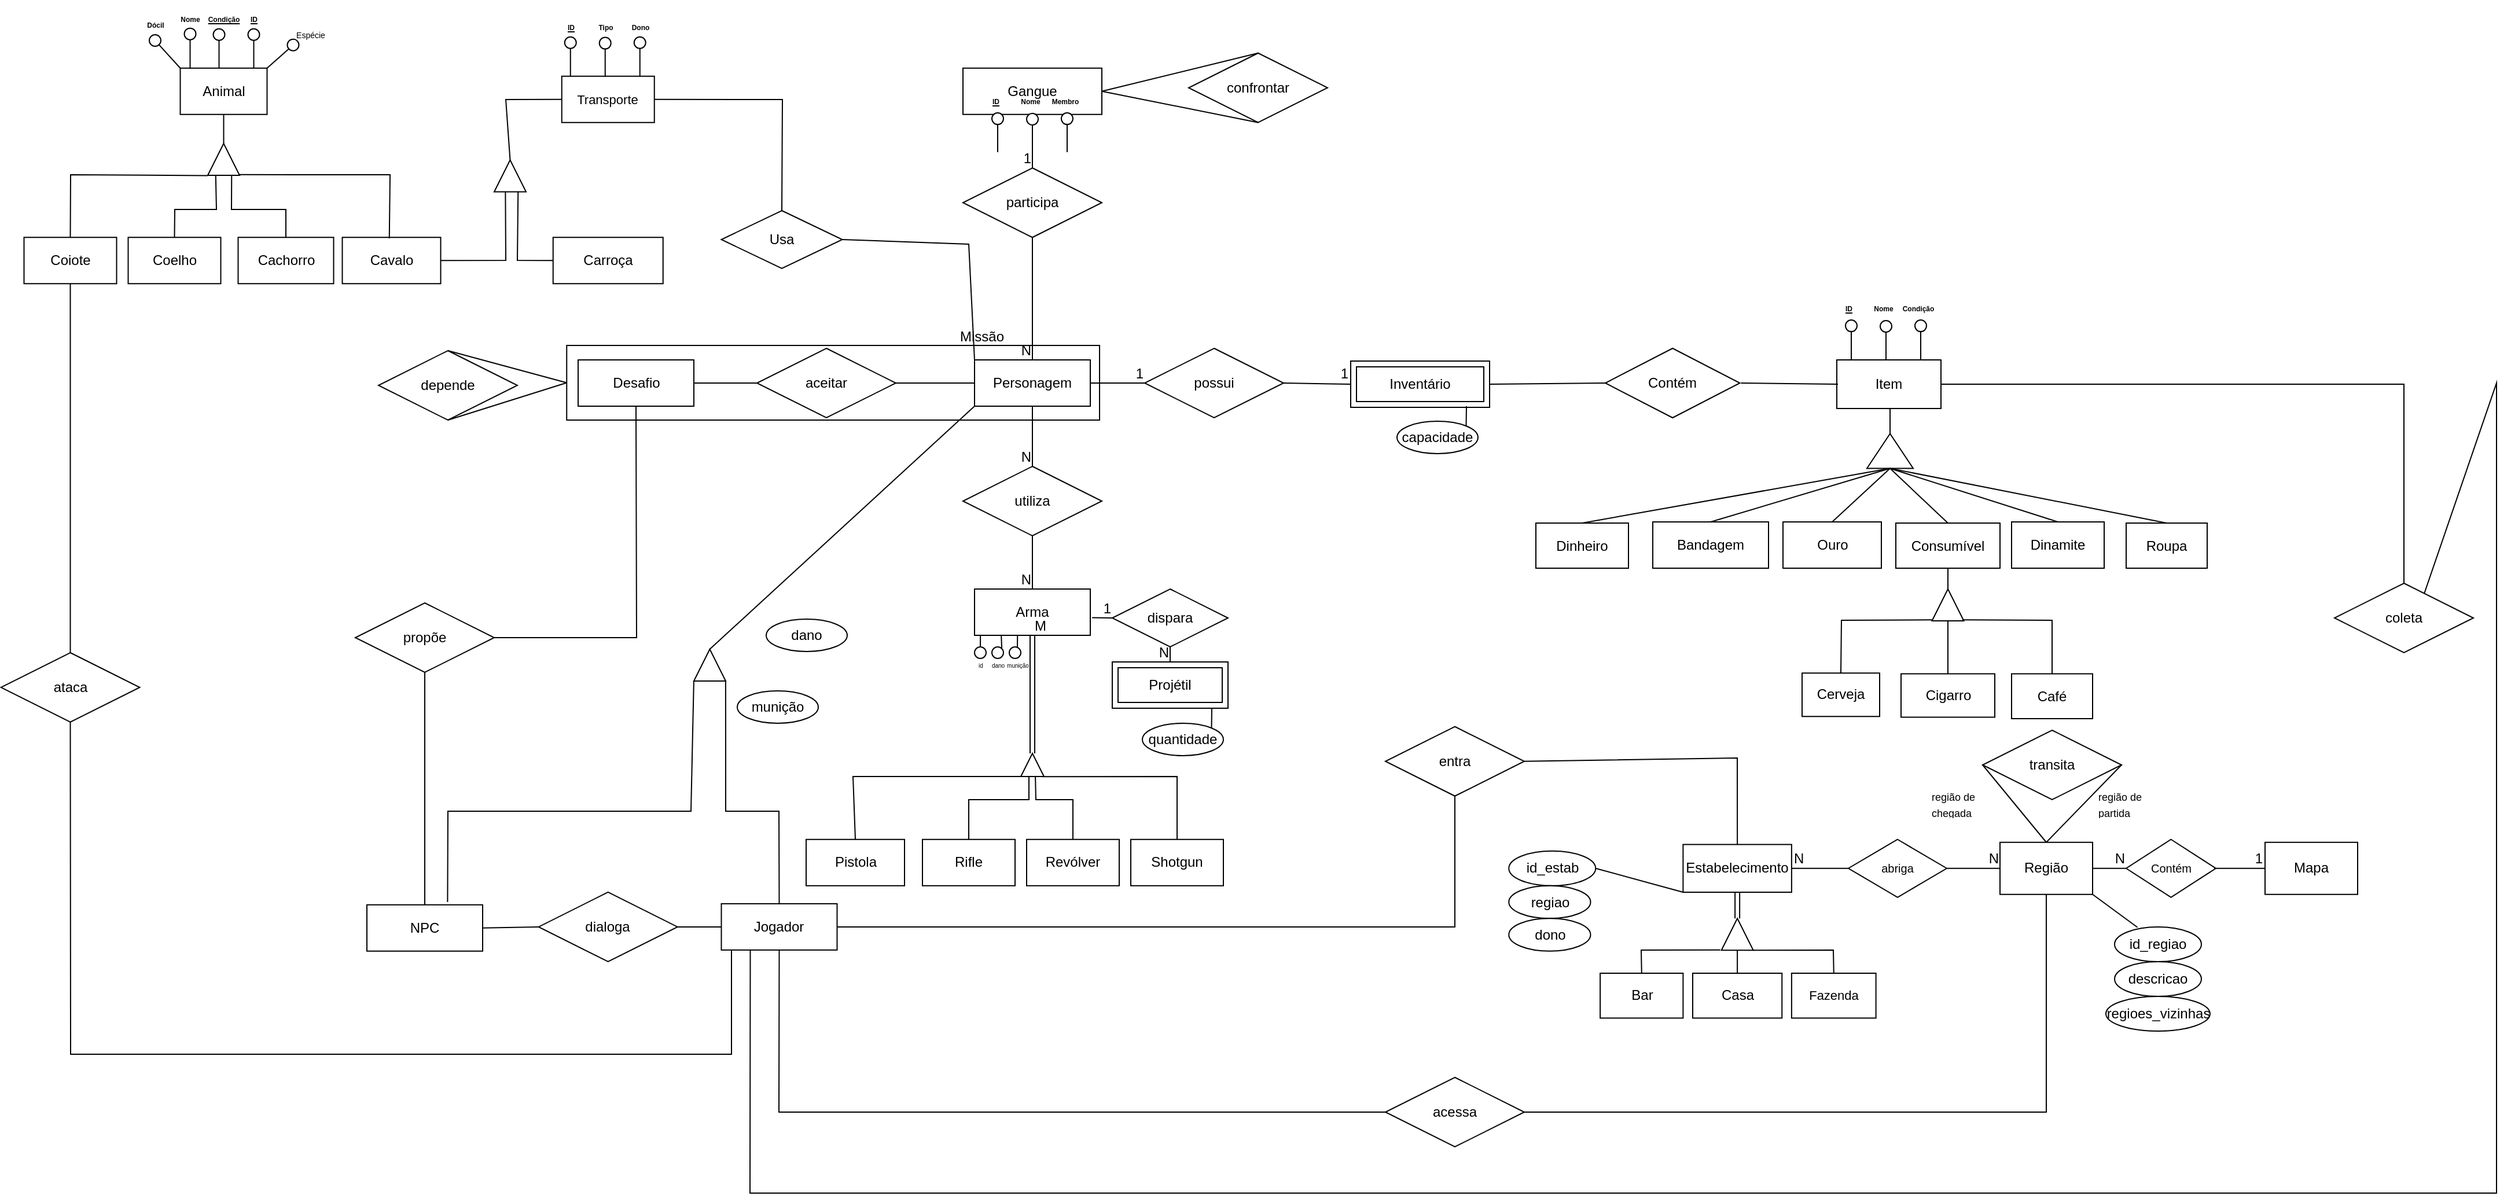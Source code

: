 <mxfile version="24.2.7" type="google">
  <diagram id="R2lEEEUBdFMjLlhIrx00" name="Page-1">
    <mxGraphModel grid="1" page="1" gridSize="10" guides="1" tooltips="1" connect="1" arrows="1" fold="1" pageScale="1" pageWidth="850" pageHeight="1100" math="0" shadow="0" extFonts="Permanent Marker^https://fonts.googleapis.com/css?family=Permanent+Marker">
      <root>
        <mxCell id="0" />
        <mxCell id="1" parent="0" />
        <mxCell id="edTjm4dISCqz6r1TiSTo-98" value="" style="group" connectable="0" vertex="1" parent="1">
          <mxGeometry x="152.63" y="122" width="498.75" height="90" as="geometry" />
        </mxCell>
        <mxCell id="edTjm4dISCqz6r1TiSTo-96" value="" style="rounded=0;whiteSpace=wrap;html=1;" vertex="1" parent="edTjm4dISCqz6r1TiSTo-98">
          <mxGeometry y="25.522" width="460.385" height="64.478" as="geometry" />
        </mxCell>
        <mxCell id="edTjm4dISCqz6r1TiSTo-97" value="Missão" style="text;html=1;align=center;verticalAlign=middle;resizable=1;points=[];autosize=1;strokeColor=none;fillColor=none;movable=1;rotatable=1;deletable=1;editable=1;locked=0;connectable=1;" vertex="1" parent="edTjm4dISCqz6r1TiSTo-98">
          <mxGeometry x="328.748" y="2.52" width="60" height="30" as="geometry" />
        </mxCell>
        <mxCell id="MHSS6djbWjyrjED063CA-1" value="Cachorro" style="whiteSpace=wrap;html=1;" vertex="1" parent="1">
          <mxGeometry x="-131.25" y="54.13" width="82.5" height="40" as="geometry" />
        </mxCell>
        <mxCell id="PZfGzbShFNdAoiEEgzWy-10" value="Ouro" style="whiteSpace=wrap;html=1;" vertex="1" parent="1">
          <mxGeometry x="1203.5" y="300" width="85" height="40" as="geometry" />
        </mxCell>
        <mxCell id="PZfGzbShFNdAoiEEgzWy-11" value="Coiote" style="whiteSpace=wrap;html=1;" vertex="1" parent="1">
          <mxGeometry x="-316.25" y="54.13" width="80" height="40" as="geometry" />
        </mxCell>
        <mxCell id="PZfGzbShFNdAoiEEgzWy-12" value="Bandagem" style="whiteSpace=wrap;html=1;" vertex="1" parent="1">
          <mxGeometry x="1091" y="300" width="100" height="40" as="geometry" />
        </mxCell>
        <mxCell id="PZfGzbShFNdAoiEEgzWy-14" value="Dinamite" style="whiteSpace=wrap;html=1;" vertex="1" parent="1">
          <mxGeometry x="1401" y="300" width="80" height="40" as="geometry" />
        </mxCell>
        <mxCell id="MHSS6djbWjyrjED063CA-3" value="Coelho" style="whiteSpace=wrap;html=1;" vertex="1" parent="1">
          <mxGeometry x="-226.25" y="54.13" width="80" height="40" as="geometry" />
        </mxCell>
        <mxCell id="MHSS6djbWjyrjED063CA-5" value="Carroça" style="whiteSpace=wrap;html=1;" vertex="1" parent="1">
          <mxGeometry x="140.87" y="54.13" width="95" height="40" as="geometry" />
        </mxCell>
        <mxCell id="MHSS6djbWjyrjED063CA-6" value="Cavalo" style="whiteSpace=wrap;html=1;" vertex="1" parent="1">
          <mxGeometry x="-41.25" y="54.13" width="85" height="40" as="geometry" />
        </mxCell>
        <mxCell id="MHSS6djbWjyrjED063CA-7" value="Item" style="whiteSpace=wrap;html=1;" vertex="1" parent="1">
          <mxGeometry x="1250" y="160" width="90" height="42" as="geometry" />
        </mxCell>
        <mxCell id="yV0FYIFKv9BxsQTMN04u-23" value="Dinheiro" style="whiteSpace=wrap;html=1;" vertex="1" parent="1">
          <mxGeometry x="990" y="301" width="80" height="39" as="geometry" />
        </mxCell>
        <mxCell id="MHSS6djbWjyrjED063CA-9" value="Consumível" style="whiteSpace=wrap;html=1;" vertex="1" parent="1">
          <mxGeometry x="1301" y="301" width="90" height="39" as="geometry" />
        </mxCell>
        <mxCell id="MHSS6djbWjyrjED063CA-10" value="Cigarro" style="whiteSpace=wrap;html=1;" vertex="1" parent="1">
          <mxGeometry x="1305.5" y="431.25" width="81" height="37.5" as="geometry" />
        </mxCell>
        <mxCell id="MHSS6djbWjyrjED063CA-12" value="Cerveja" style="whiteSpace=wrap;html=1;" vertex="1" parent="1">
          <mxGeometry x="1220" y="430.63" width="67" height="37.5" as="geometry" />
        </mxCell>
        <mxCell id="MHSS6djbWjyrjED063CA-13" value="Café" style="whiteSpace=wrap;html=1;" vertex="1" parent="1">
          <mxGeometry x="1401" y="431.25" width="70" height="38.75" as="geometry" />
        </mxCell>
        <mxCell id="MHSS6djbWjyrjED063CA-14" value="Animal" style="whiteSpace=wrap;html=1;" vertex="1" parent="1">
          <mxGeometry x="-181.25" y="-92.12" width="75" height="40" as="geometry" />
        </mxCell>
        <mxCell id="NFgqACAjN6bbBUPU2ulZ-4" value="Roupa" style="whiteSpace=wrap;html=1;" vertex="1" parent="1">
          <mxGeometry x="1500" y="301" width="70" height="39" as="geometry" />
        </mxCell>
        <mxCell id="edTjm4dISCqz6r1TiSTo-13" value="Inventário" style="shape=ext;margin=3;double=1;whiteSpace=wrap;html=1;align=center;" vertex="1" parent="1">
          <mxGeometry x="830" y="161" width="120" height="40" as="geometry" />
        </mxCell>
        <mxCell id="edTjm4dISCqz6r1TiSTo-19" value="Personagem" style="whiteSpace=wrap;html=1;align=center;" vertex="1" parent="1">
          <mxGeometry x="505" y="160" width="100" height="40" as="geometry" />
        </mxCell>
        <mxCell id="edTjm4dISCqz6r1TiSTo-20" value="possui" style="shape=rhombus;perimeter=rhombusPerimeter;whiteSpace=wrap;html=1;align=center;" vertex="1" parent="1">
          <mxGeometry x="652" y="150" width="120" height="60" as="geometry" />
        </mxCell>
        <mxCell id="edTjm4dISCqz6r1TiSTo-21" value="" style="endArrow=none;html=1;rounded=0;exitX=1;exitY=0.5;exitDx=0;exitDy=0;entryX=0;entryY=0.5;entryDx=0;entryDy=0;" edge="1" parent="1" source="edTjm4dISCqz6r1TiSTo-19" target="edTjm4dISCqz6r1TiSTo-20">
          <mxGeometry relative="1" as="geometry">
            <mxPoint x="700" y="170" as="sourcePoint" />
            <mxPoint x="860" y="170" as="targetPoint" />
          </mxGeometry>
        </mxCell>
        <mxCell id="edTjm4dISCqz6r1TiSTo-22" value="1" style="resizable=0;html=1;whiteSpace=wrap;align=right;verticalAlign=bottom;" connectable="0" vertex="1" parent="edTjm4dISCqz6r1TiSTo-21">
          <mxGeometry x="1" relative="1" as="geometry" />
        </mxCell>
        <mxCell id="edTjm4dISCqz6r1TiSTo-23" value="" style="endArrow=none;html=1;rounded=0;exitX=1;exitY=0.5;exitDx=0;exitDy=0;entryX=0;entryY=0.5;entryDx=0;entryDy=0;" edge="1" parent="1" source="edTjm4dISCqz6r1TiSTo-20" target="edTjm4dISCqz6r1TiSTo-13">
          <mxGeometry relative="1" as="geometry">
            <mxPoint x="830" y="170" as="sourcePoint" />
            <mxPoint x="990" y="170" as="targetPoint" />
          </mxGeometry>
        </mxCell>
        <mxCell id="edTjm4dISCqz6r1TiSTo-24" value="1" style="resizable=0;html=1;whiteSpace=wrap;align=right;verticalAlign=bottom;" connectable="0" vertex="1" parent="edTjm4dISCqz6r1TiSTo-23">
          <mxGeometry x="1" relative="1" as="geometry" />
        </mxCell>
        <mxCell id="W9NuQ4Psg400-CG8Jt55-5" value="&lt;font style=&quot;font-size: 11px;&quot;&gt;Transporte&lt;/font&gt;" style="whiteSpace=wrap;html=1;align=center;" vertex="1" parent="1">
          <mxGeometry x="148.37" y="-85.13" width="80" height="40" as="geometry" />
        </mxCell>
        <mxCell id="edTjm4dISCqz6r1TiSTo-25" value="Gangue" style="whiteSpace=wrap;html=1;align=center;" vertex="1" parent="1">
          <mxGeometry x="495" y="-92.12" width="120" height="40" as="geometry" />
        </mxCell>
        <mxCell id="edTjm4dISCqz6r1TiSTo-26" value="participa" style="shape=rhombus;perimeter=rhombusPerimeter;whiteSpace=wrap;html=1;align=center;" vertex="1" parent="1">
          <mxGeometry x="495" y="-5.87" width="120" height="60" as="geometry" />
        </mxCell>
        <mxCell id="edTjm4dISCqz6r1TiSTo-35" value="" style="endArrow=none;html=1;rounded=0;exitX=0.5;exitY=1;exitDx=0;exitDy=0;entryX=0.5;entryY=0;entryDx=0;entryDy=0;" edge="1" parent="1" source="edTjm4dISCqz6r1TiSTo-26" target="edTjm4dISCqz6r1TiSTo-19">
          <mxGeometry relative="1" as="geometry">
            <mxPoint x="720" y="110" as="sourcePoint" />
            <mxPoint x="880" y="110" as="targetPoint" />
          </mxGeometry>
        </mxCell>
        <mxCell id="edTjm4dISCqz6r1TiSTo-36" value="N" style="resizable=0;html=1;whiteSpace=wrap;align=right;verticalAlign=bottom;" connectable="0" vertex="1" parent="edTjm4dISCqz6r1TiSTo-35">
          <mxGeometry x="1" relative="1" as="geometry" />
        </mxCell>
        <mxCell id="edTjm4dISCqz6r1TiSTo-37" value="" style="endArrow=none;html=1;rounded=0;exitX=0.5;exitY=1;exitDx=0;exitDy=0;entryX=0.5;entryY=0;entryDx=0;entryDy=0;" edge="1" parent="1" source="edTjm4dISCqz6r1TiSTo-25" target="edTjm4dISCqz6r1TiSTo-26">
          <mxGeometry relative="1" as="geometry">
            <mxPoint x="690" y="-70" as="sourcePoint" />
            <mxPoint x="850" y="-70" as="targetPoint" />
          </mxGeometry>
        </mxCell>
        <mxCell id="edTjm4dISCqz6r1TiSTo-38" value="1" style="resizable=0;html=1;whiteSpace=wrap;align=right;verticalAlign=bottom;" connectable="0" vertex="1" parent="edTjm4dISCqz6r1TiSTo-37">
          <mxGeometry x="1" relative="1" as="geometry" />
        </mxCell>
        <mxCell id="7i5WLGqGZnLkVZAE3K9o-4" value="&lt;font style=&quot;font-size: 10px;&quot;&gt;Contém&lt;/font&gt;" style="shape=rhombus;perimeter=rhombusPerimeter;whiteSpace=wrap;html=1;align=center;" vertex="1" parent="1">
          <mxGeometry x="1500" y="574.38" width="77.5" height="50" as="geometry" />
        </mxCell>
        <mxCell id="edTjm4dISCqz6r1TiSTo-55" value="Jogador" style="whiteSpace=wrap;html=1;align=center;" vertex="1" parent="1">
          <mxGeometry x="286.25" y="629.94" width="100" height="40" as="geometry" />
        </mxCell>
        <mxCell id="edTjm4dISCqz6r1TiSTo-56" value="NPC" style="whiteSpace=wrap;html=1;align=center;" vertex="1" parent="1">
          <mxGeometry x="-20" y="630.88" width="100" height="40" as="geometry" />
        </mxCell>
        <mxCell id="7i5WLGqGZnLkVZAE3K9o-9" value="" style="endArrow=none;html=1;rounded=0;entryX=0.5;entryY=1;entryDx=0;entryDy=0;exitX=1;exitY=0.5;exitDx=0;exitDy=0;" edge="1" parent="1" source="zVHzj3ecezakpNuDU_De-9" target="MHSS6djbWjyrjED063CA-14">
          <mxGeometry width="50" height="50" relative="1" as="geometry">
            <mxPoint x="-143.75" y="-25.87" as="sourcePoint" />
            <mxPoint x="-58.75" y="-75.87" as="targetPoint" />
          </mxGeometry>
        </mxCell>
        <mxCell id="7i5WLGqGZnLkVZAE3K9o-10" value="" style="endArrow=none;html=1;rounded=0;exitX=0.5;exitY=0;exitDx=0;exitDy=0;entryX=-0.008;entryY=-0.007;entryDx=0;entryDy=0;entryPerimeter=0;" edge="1" parent="1" source="PZfGzbShFNdAoiEEgzWy-11" target="zVHzj3ecezakpNuDU_De-9">
          <mxGeometry width="50" height="50" relative="1" as="geometry">
            <mxPoint x="-130.75" y="-5.87" as="sourcePoint" />
            <mxPoint x="-154.475" y="-0.34" as="targetPoint" />
            <Array as="points">
              <mxPoint x="-276" />
            </Array>
          </mxGeometry>
        </mxCell>
        <mxCell id="7i5WLGqGZnLkVZAE3K9o-11" value="" style="endArrow=none;html=1;rounded=0;entryX=0;entryY=0.25;entryDx=0;entryDy=0;exitX=0.5;exitY=0;exitDx=0;exitDy=0;" edge="1" parent="1" source="MHSS6djbWjyrjED063CA-3" target="zVHzj3ecezakpNuDU_De-9">
          <mxGeometry width="50" height="50" relative="1" as="geometry">
            <mxPoint x="-141.54" y="24.13" as="sourcePoint" />
            <mxPoint x="-150" y="4.13" as="targetPoint" />
            <Array as="points">
              <mxPoint x="-186" y="30" />
              <mxPoint x="-150" y="30" />
            </Array>
          </mxGeometry>
        </mxCell>
        <mxCell id="7i5WLGqGZnLkVZAE3K9o-12" value="" style="endArrow=none;html=1;rounded=0;entryX=0;entryY=0.75;entryDx=0;entryDy=0;exitX=0.5;exitY=0;exitDx=0;exitDy=0;" edge="1" parent="1" source="MHSS6djbWjyrjED063CA-1" target="zVHzj3ecezakpNuDU_De-9">
          <mxGeometry width="50" height="50" relative="1" as="geometry">
            <mxPoint x="-110.75" y="14.13" as="sourcePoint" />
            <mxPoint x="-137.5" y="4.13" as="targetPoint" />
            <Array as="points">
              <mxPoint x="-90" y="30" />
              <mxPoint x="-137" y="30" />
            </Array>
          </mxGeometry>
        </mxCell>
        <mxCell id="7i5WLGqGZnLkVZAE3K9o-13" value="" style="endArrow=none;html=1;rounded=0;exitX=0.478;exitY=0.023;exitDx=0;exitDy=0;entryX=0.021;entryY=0.944;entryDx=0;entryDy=0;entryPerimeter=0;exitPerimeter=0;" edge="1" parent="1" source="MHSS6djbWjyrjED063CA-6" target="zVHzj3ecezakpNuDU_De-9">
          <mxGeometry width="50" height="50" relative="1" as="geometry">
            <mxPoint x="-100.75" y="24.13" as="sourcePoint" />
            <mxPoint x="-133.925" y="-0.91" as="targetPoint" />
            <Array as="points">
              <mxPoint />
            </Array>
          </mxGeometry>
        </mxCell>
        <mxCell id="edTjm4dISCqz6r1TiSTo-70" value="" style="endArrow=none;html=1;rounded=0;exitX=0.5;exitY=0;exitDx=0;exitDy=0;entryX=0;entryY=0.25;entryDx=0;entryDy=0;" edge="1" parent="1" source="edTjm4dISCqz6r1TiSTo-52" target="edTjm4dISCqz6r1TiSTo-68">
          <mxGeometry width="50" height="50" relative="1" as="geometry">
            <mxPoint x="527.5" y="501" as="sourcePoint" />
            <mxPoint x="545" y="460" as="targetPoint" />
            <Array as="points">
              <mxPoint x="400" y="520" />
            </Array>
          </mxGeometry>
        </mxCell>
        <mxCell id="edTjm4dISCqz6r1TiSTo-77" value="utiliza" style="shape=rhombus;perimeter=rhombusPerimeter;whiteSpace=wrap;html=1;align=center;" vertex="1" parent="1">
          <mxGeometry x="495" y="252" width="120" height="60" as="geometry" />
        </mxCell>
        <mxCell id="edTjm4dISCqz6r1TiSTo-78" value="" style="endArrow=none;html=1;rounded=0;exitX=0.5;exitY=1;exitDx=0;exitDy=0;entryX=0.5;entryY=0;entryDx=0;entryDy=0;" edge="1" parent="1" source="edTjm4dISCqz6r1TiSTo-19" target="edTjm4dISCqz6r1TiSTo-77">
          <mxGeometry relative="1" as="geometry">
            <mxPoint x="760" y="350" as="sourcePoint" />
            <mxPoint x="920" y="350" as="targetPoint" />
          </mxGeometry>
        </mxCell>
        <mxCell id="edTjm4dISCqz6r1TiSTo-79" value="N" style="resizable=0;html=1;whiteSpace=wrap;align=right;verticalAlign=bottom;" connectable="0" vertex="1" parent="edTjm4dISCqz6r1TiSTo-78">
          <mxGeometry x="1" relative="1" as="geometry" />
        </mxCell>
        <mxCell id="edTjm4dISCqz6r1TiSTo-80" value="" style="endArrow=none;html=1;rounded=0;exitX=0.5;exitY=1;exitDx=0;exitDy=0;entryX=0.5;entryY=0;entryDx=0;entryDy=0;" edge="1" parent="1" source="edTjm4dISCqz6r1TiSTo-77" target="edTjm4dISCqz6r1TiSTo-39">
          <mxGeometry relative="1" as="geometry">
            <mxPoint x="640" y="500" as="sourcePoint" />
            <mxPoint x="800" y="500" as="targetPoint" />
          </mxGeometry>
        </mxCell>
        <mxCell id="edTjm4dISCqz6r1TiSTo-81" value="N" style="resizable=0;html=1;whiteSpace=wrap;align=right;verticalAlign=bottom;" connectable="0" vertex="1" parent="edTjm4dISCqz6r1TiSTo-80">
          <mxGeometry x="1" relative="1" as="geometry" />
        </mxCell>
        <mxCell id="edTjm4dISCqz6r1TiSTo-84" value="" style="endArrow=none;html=1;rounded=0;exitX=0;exitY=1;exitDx=0;exitDy=0;entryX=1;entryY=0.5;entryDx=0;entryDy=0;" edge="1" parent="1" source="edTjm4dISCqz6r1TiSTo-19" target="z2NVu-qd8Vl8eLiHw5Hi-45">
          <mxGeometry relative="1" as="geometry">
            <mxPoint x="610" y="230" as="sourcePoint" />
            <mxPoint x="351" y="300" as="targetPoint" />
          </mxGeometry>
        </mxCell>
        <mxCell id="edTjm4dISCqz6r1TiSTo-86" value="" style="endArrow=none;html=1;rounded=0;entryX=0.5;entryY=0;entryDx=0;entryDy=0;exitX=0.018;exitY=0.998;exitDx=0;exitDy=0;exitPerimeter=0;" edge="1" parent="1" source="z2NVu-qd8Vl8eLiHw5Hi-45" target="edTjm4dISCqz6r1TiSTo-55">
          <mxGeometry relative="1" as="geometry">
            <mxPoint x="290" y="440" as="sourcePoint" />
            <mxPoint x="854" y="293.13" as="targetPoint" />
            <Array as="points">
              <mxPoint x="290" y="550" />
              <mxPoint x="336" y="550" />
            </Array>
          </mxGeometry>
        </mxCell>
        <mxCell id="edTjm4dISCqz6r1TiSTo-87" value="" style="endArrow=none;html=1;rounded=0;entryX=0.697;entryY=-0.061;entryDx=0;entryDy=0;exitX=-0.002;exitY=-0.002;exitDx=0;exitDy=0;exitPerimeter=0;entryPerimeter=0;" edge="1" parent="1" source="z2NVu-qd8Vl8eLiHw5Hi-45" target="edTjm4dISCqz6r1TiSTo-56">
          <mxGeometry relative="1" as="geometry">
            <mxPoint x="240" y="430" as="sourcePoint" />
            <mxPoint x="824" y="283.13" as="targetPoint" />
            <Array as="points">
              <mxPoint x="260" y="550" />
              <mxPoint x="50" y="550" />
            </Array>
          </mxGeometry>
        </mxCell>
        <mxCell id="edTjm4dISCqz6r1TiSTo-88" value="confrontar" style="shape=rhombus;perimeter=rhombusPerimeter;whiteSpace=wrap;html=1;align=center;" vertex="1" parent="1">
          <mxGeometry x="690" y="-105.13" width="120" height="60" as="geometry" />
        </mxCell>
        <mxCell id="edTjm4dISCqz6r1TiSTo-89" value="" style="endArrow=none;html=1;rounded=0;exitX=1;exitY=0.5;exitDx=0;exitDy=0;entryX=0.5;entryY=0;entryDx=0;entryDy=0;" edge="1" parent="1" source="edTjm4dISCqz6r1TiSTo-25" target="edTjm4dISCqz6r1TiSTo-88">
          <mxGeometry relative="1" as="geometry">
            <mxPoint x="700" y="-140" as="sourcePoint" />
            <mxPoint x="860" y="-140" as="targetPoint" />
          </mxGeometry>
        </mxCell>
        <mxCell id="W9NuQ4Psg400-CG8Jt55-1" value="Mapa" style="whiteSpace=wrap;html=1;align=center;" vertex="1" parent="1">
          <mxGeometry x="1620" y="576.88" width="80" height="45" as="geometry" />
        </mxCell>
        <mxCell id="7i5WLGqGZnLkVZAE3K9o-7" value="&lt;font style=&quot;font-size: 10px;&quot;&gt;abriga&lt;/font&gt;" style="shape=rhombus;perimeter=rhombusPerimeter;whiteSpace=wrap;html=1;align=center;" vertex="1" parent="1">
          <mxGeometry x="1260" y="574.38" width="85" height="50" as="geometry" />
        </mxCell>
        <mxCell id="edTjm4dISCqz6r1TiSTo-90" value="" style="endArrow=none;html=1;rounded=0;exitX=1;exitY=0.5;exitDx=0;exitDy=0;entryX=0.5;entryY=1;entryDx=0;entryDy=0;" edge="1" parent="1" source="edTjm4dISCqz6r1TiSTo-25" target="edTjm4dISCqz6r1TiSTo-88">
          <mxGeometry relative="1" as="geometry">
            <mxPoint x="690" y="-160" as="sourcePoint" />
            <mxPoint x="850" y="-160" as="targetPoint" />
          </mxGeometry>
        </mxCell>
        <mxCell id="edTjm4dISCqz6r1TiSTo-91" value="Desafio" style="whiteSpace=wrap;html=1;align=center;" vertex="1" parent="1">
          <mxGeometry x="162.5" y="160" width="100" height="40" as="geometry" />
        </mxCell>
        <mxCell id="edTjm4dISCqz6r1TiSTo-93" value="aceitar" style="shape=rhombus;perimeter=rhombusPerimeter;whiteSpace=wrap;html=1;align=center;" vertex="1" parent="1">
          <mxGeometry x="317" y="150" width="120" height="60" as="geometry" />
        </mxCell>
        <mxCell id="edTjm4dISCqz6r1TiSTo-94" value="" style="endArrow=none;html=1;rounded=0;exitX=1;exitY=0.5;exitDx=0;exitDy=0;entryX=0;entryY=0.5;entryDx=0;entryDy=0;" edge="1" parent="1" source="edTjm4dISCqz6r1TiSTo-93" target="edTjm4dISCqz6r1TiSTo-19">
          <mxGeometry relative="1" as="geometry">
            <mxPoint x="420" y="250" as="sourcePoint" />
            <mxPoint x="580" y="250" as="targetPoint" />
          </mxGeometry>
        </mxCell>
        <mxCell id="edTjm4dISCqz6r1TiSTo-95" value="" style="endArrow=none;html=1;rounded=0;exitX=1;exitY=0.5;exitDx=0;exitDy=0;entryX=0;entryY=0.5;entryDx=0;entryDy=0;" edge="1" parent="1" source="edTjm4dISCqz6r1TiSTo-91" target="edTjm4dISCqz6r1TiSTo-93">
          <mxGeometry relative="1" as="geometry">
            <mxPoint x="290" y="290" as="sourcePoint" />
            <mxPoint x="450" y="290" as="targetPoint" />
          </mxGeometry>
        </mxCell>
        <mxCell id="edTjm4dISCqz6r1TiSTo-101" value="depende" style="shape=rhombus;perimeter=rhombusPerimeter;whiteSpace=wrap;html=1;align=center;" vertex="1" parent="1">
          <mxGeometry x="-10" y="152" width="120" height="60" as="geometry" />
        </mxCell>
        <mxCell id="edTjm4dISCqz6r1TiSTo-102" value="" style="endArrow=none;html=1;rounded=0;entryX=0;entryY=0.5;entryDx=0;entryDy=0;exitX=0.5;exitY=0;exitDx=0;exitDy=0;" edge="1" parent="1" source="edTjm4dISCqz6r1TiSTo-101" target="edTjm4dISCqz6r1TiSTo-96">
          <mxGeometry relative="1" as="geometry">
            <mxPoint x="30" y="110" as="sourcePoint" />
            <mxPoint x="190" y="110" as="targetPoint" />
          </mxGeometry>
        </mxCell>
        <mxCell id="edTjm4dISCqz6r1TiSTo-103" value="" style="endArrow=none;html=1;rounded=0;exitX=0.5;exitY=1;exitDx=0;exitDy=0;entryX=0;entryY=0.5;entryDx=0;entryDy=0;" edge="1" parent="1" source="edTjm4dISCqz6r1TiSTo-101" target="edTjm4dISCqz6r1TiSTo-96">
          <mxGeometry relative="1" as="geometry">
            <mxPoint x="50" y="240" as="sourcePoint" />
            <mxPoint x="210" y="240" as="targetPoint" />
          </mxGeometry>
        </mxCell>
        <mxCell id="zrA66kBHLIKpK4oijakD-1" value="Contém" style="shape=rhombus;perimeter=rhombusPerimeter;whiteSpace=wrap;html=1;align=center;" vertex="1" parent="1">
          <mxGeometry x="1050" y="150" width="116.25" height="60" as="geometry" />
        </mxCell>
        <mxCell id="edTjm4dISCqz6r1TiSTo-104" value="dialoga" style="shape=rhombus;perimeter=rhombusPerimeter;whiteSpace=wrap;html=1;align=center;" vertex="1" parent="1">
          <mxGeometry x="128.37" y="619.94" width="120" height="60" as="geometry" />
        </mxCell>
        <mxCell id="zrA66kBHLIKpK4oijakD-2" value="" style="endArrow=none;html=1;rounded=0;exitX=1;exitY=0.5;exitDx=0;exitDy=0;entryX=0;entryY=0.5;entryDx=0;entryDy=0;" edge="1" parent="1" source="edTjm4dISCqz6r1TiSTo-13" target="zrA66kBHLIKpK4oijakD-1">
          <mxGeometry relative="1" as="geometry">
            <mxPoint x="1090" y="270" as="sourcePoint" />
            <mxPoint x="1250" y="270" as="targetPoint" />
          </mxGeometry>
        </mxCell>
        <mxCell id="zrA66kBHLIKpK4oijakD-3" value="" style="endArrow=none;html=1;rounded=0;entryX=0;entryY=0.5;entryDx=0;entryDy=0;exitX=1;exitY=0.5;exitDx=0;exitDy=0;" edge="1" parent="1">
          <mxGeometry relative="1" as="geometry">
            <mxPoint x="1167.25" y="180" as="sourcePoint" />
            <mxPoint x="1251" y="181" as="targetPoint" />
          </mxGeometry>
        </mxCell>
        <mxCell id="edTjm4dISCqz6r1TiSTo-105" value="" style="endArrow=none;html=1;rounded=0;exitX=0;exitY=0.5;exitDx=0;exitDy=0;entryX=1;entryY=0.5;entryDx=0;entryDy=0;" edge="1" parent="1" source="edTjm4dISCqz6r1TiSTo-55" target="edTjm4dISCqz6r1TiSTo-104">
          <mxGeometry relative="1" as="geometry">
            <mxPoint x="224" y="403.13" as="sourcePoint" />
            <mxPoint x="384" y="403.13" as="targetPoint" />
          </mxGeometry>
        </mxCell>
        <mxCell id="zrA66kBHLIKpK4oijakD-4" value="" style="endArrow=none;html=1;rounded=0;entryX=0.5;entryY=1;entryDx=0;entryDy=0;" edge="1" parent="1">
          <mxGeometry relative="1" as="geometry">
            <mxPoint x="1296" y="230" as="sourcePoint" />
            <mxPoint x="1296" y="202" as="targetPoint" />
          </mxGeometry>
        </mxCell>
        <mxCell id="edTjm4dISCqz6r1TiSTo-106" value="" style="endArrow=none;html=1;rounded=0;exitX=0;exitY=0.5;exitDx=0;exitDy=0;entryX=1;entryY=0.5;entryDx=0;entryDy=0;" edge="1" parent="1" source="edTjm4dISCqz6r1TiSTo-104" target="edTjm4dISCqz6r1TiSTo-56">
          <mxGeometry relative="1" as="geometry">
            <mxPoint x="804" y="403.13" as="sourcePoint" />
            <mxPoint x="964" y="403.13" as="targetPoint" />
          </mxGeometry>
        </mxCell>
        <mxCell id="zrA66kBHLIKpK4oijakD-5" value="" style="triangle;whiteSpace=wrap;html=1;direction=north;" vertex="1" parent="1">
          <mxGeometry x="1276" y="223.75" width="40" height="30" as="geometry" />
        </mxCell>
        <mxCell id="edTjm4dISCqz6r1TiSTo-109" value="propõe" style="shape=rhombus;perimeter=rhombusPerimeter;whiteSpace=wrap;html=1;align=center;" vertex="1" parent="1">
          <mxGeometry x="-30" y="370" width="120" height="60" as="geometry" />
        </mxCell>
        <mxCell id="edTjm4dISCqz6r1TiSTo-112" value="" style="endArrow=none;html=1;rounded=0;exitX=0.5;exitY=1;exitDx=0;exitDy=0;entryX=0.5;entryY=0;entryDx=0;entryDy=0;" edge="1" parent="1" source="edTjm4dISCqz6r1TiSTo-109" target="edTjm4dISCqz6r1TiSTo-56">
          <mxGeometry relative="1" as="geometry">
            <mxPoint x="180" y="310" as="sourcePoint" />
            <mxPoint x="340" y="310" as="targetPoint" />
          </mxGeometry>
        </mxCell>
        <mxCell id="edTjm4dISCqz6r1TiSTo-113" value="" style="endArrow=none;html=1;rounded=0;exitX=0.5;exitY=1;exitDx=0;exitDy=0;entryX=1;entryY=0.5;entryDx=0;entryDy=0;" edge="1" parent="1" source="edTjm4dISCqz6r1TiSTo-91" target="edTjm4dISCqz6r1TiSTo-109">
          <mxGeometry relative="1" as="geometry">
            <mxPoint x="260" y="220" as="sourcePoint" />
            <mxPoint x="420" y="220" as="targetPoint" />
            <Array as="points">
              <mxPoint x="213" y="400" />
            </Array>
          </mxGeometry>
        </mxCell>
        <mxCell id="zrA66kBHLIKpK4oijakD-6" value="" style="endArrow=none;html=1;rounded=0;entryX=0;entryY=0.5;entryDx=0;entryDy=0;exitX=0.5;exitY=0;exitDx=0;exitDy=0;" edge="1" parent="1" source="PZfGzbShFNdAoiEEgzWy-12" target="zrA66kBHLIKpK4oijakD-5">
          <mxGeometry width="50" height="50" relative="1" as="geometry">
            <mxPoint x="1241" y="310" as="sourcePoint" />
            <mxPoint x="1291" y="260" as="targetPoint" />
          </mxGeometry>
        </mxCell>
        <mxCell id="zrA66kBHLIKpK4oijakD-7" value="" style="endArrow=none;html=1;rounded=0;entryX=0;entryY=0.5;entryDx=0;entryDy=0;exitX=0.5;exitY=0;exitDx=0;exitDy=0;" edge="1" parent="1" source="PZfGzbShFNdAoiEEgzWy-10" target="zrA66kBHLIKpK4oijakD-5">
          <mxGeometry width="50" height="50" relative="1" as="geometry">
            <mxPoint x="1241" y="310" as="sourcePoint" />
            <mxPoint x="1291" y="260" as="targetPoint" />
          </mxGeometry>
        </mxCell>
        <mxCell id="zrA66kBHLIKpK4oijakD-8" value="" style="endArrow=none;html=1;rounded=0;entryX=0;entryY=0.5;entryDx=0;entryDy=0;exitX=0.5;exitY=0;exitDx=0;exitDy=0;" edge="1" parent="1" source="MHSS6djbWjyrjED063CA-9" target="zrA66kBHLIKpK4oijakD-5">
          <mxGeometry width="50" height="50" relative="1" as="geometry">
            <mxPoint x="1241" y="310" as="sourcePoint" />
            <mxPoint x="1291" y="260" as="targetPoint" />
          </mxGeometry>
        </mxCell>
        <mxCell id="zrA66kBHLIKpK4oijakD-9" value="" style="endArrow=none;html=1;rounded=0;entryX=0;entryY=0.5;entryDx=0;entryDy=0;exitX=0.5;exitY=0;exitDx=0;exitDy=0;" edge="1" parent="1" source="PZfGzbShFNdAoiEEgzWy-14" target="zrA66kBHLIKpK4oijakD-5">
          <mxGeometry width="50" height="50" relative="1" as="geometry">
            <mxPoint x="1241" y="310" as="sourcePoint" />
            <mxPoint x="1291" y="260" as="targetPoint" />
          </mxGeometry>
        </mxCell>
        <mxCell id="zrA66kBHLIKpK4oijakD-11" value="" style="endArrow=none;html=1;rounded=0;entryX=0.5;entryY=1;entryDx=0;entryDy=0;exitX=1;exitY=0.5;exitDx=0;exitDy=0;" edge="1" parent="1" source="zVHzj3ecezakpNuDU_De-4" target="MHSS6djbWjyrjED063CA-9">
          <mxGeometry width="50" height="50" relative="1" as="geometry">
            <mxPoint x="1241" y="450" as="sourcePoint" />
            <mxPoint x="1291" y="400" as="targetPoint" />
          </mxGeometry>
        </mxCell>
        <mxCell id="zrA66kBHLIKpK4oijakD-12" value="" style="endArrow=none;html=1;rounded=0;entryX=0.032;entryY=0.003;entryDx=0;entryDy=0;exitX=0.5;exitY=0;exitDx=0;exitDy=0;entryPerimeter=0;" edge="1" parent="1" source="MHSS6djbWjyrjED063CA-12" target="zVHzj3ecezakpNuDU_De-4">
          <mxGeometry width="50" height="50" relative="1" as="geometry">
            <mxPoint x="1241" y="450" as="sourcePoint" />
            <mxPoint x="1353" y="390" as="targetPoint" />
            <Array as="points">
              <mxPoint x="1254" y="385" />
            </Array>
          </mxGeometry>
        </mxCell>
        <mxCell id="zrA66kBHLIKpK4oijakD-13" value="" style="endArrow=none;html=1;rounded=0;entryX=0;entryY=0.5;entryDx=0;entryDy=0;exitX=0.5;exitY=0;exitDx=0;exitDy=0;" edge="1" parent="1" source="MHSS6djbWjyrjED063CA-10" target="zVHzj3ecezakpNuDU_De-4">
          <mxGeometry width="50" height="50" relative="1" as="geometry">
            <mxPoint x="1241" y="450" as="sourcePoint" />
            <mxPoint x="1353" y="390" as="targetPoint" />
          </mxGeometry>
        </mxCell>
        <mxCell id="zrA66kBHLIKpK4oijakD-15" value="" style="endArrow=none;html=1;rounded=0;exitX=0.5;exitY=0;exitDx=0;exitDy=0;entryX=0;entryY=0.5;entryDx=0;entryDy=0;" edge="1" parent="1" source="yV0FYIFKv9BxsQTMN04u-23" target="zrA66kBHLIKpK4oijakD-5">
          <mxGeometry width="50" height="50" relative="1" as="geometry">
            <mxPoint x="1220" y="410" as="sourcePoint" />
            <mxPoint x="1290" y="260" as="targetPoint" />
          </mxGeometry>
        </mxCell>
        <mxCell id="b3Ur7yH1-Dam76R3y_Zk-5" value="acessa" style="shape=rhombus;perimeter=rhombusPerimeter;whiteSpace=wrap;html=1;align=center;" vertex="1" parent="1">
          <mxGeometry x="860.0" y="780" width="120" height="60" as="geometry" />
        </mxCell>
        <mxCell id="zrA66kBHLIKpK4oijakD-16" value="" style="endArrow=none;html=1;rounded=0;entryX=0;entryY=0.5;entryDx=0;entryDy=0;exitX=0.5;exitY=0;exitDx=0;exitDy=0;" edge="1" parent="1" source="NFgqACAjN6bbBUPU2ulZ-4" target="zrA66kBHLIKpK4oijakD-5">
          <mxGeometry width="50" height="50" relative="1" as="geometry">
            <mxPoint x="1220" y="380" as="sourcePoint" />
            <mxPoint x="1270" y="330" as="targetPoint" />
          </mxGeometry>
        </mxCell>
        <mxCell id="b3Ur7yH1-Dam76R3y_Zk-6" value="entra" style="shape=rhombus;perimeter=rhombusPerimeter;whiteSpace=wrap;html=1;align=center;" vertex="1" parent="1">
          <mxGeometry x="860" y="476.88" width="120" height="60" as="geometry" />
        </mxCell>
        <mxCell id="b3Ur7yH1-Dam76R3y_Zk-11" value="" style="endArrow=none;html=1;rounded=0;exitX=1;exitY=0.5;exitDx=0;exitDy=0;entryX=0;entryY=0.5;entryDx=0;entryDy=0;" edge="1" parent="1" source="b3Ur7yH1-Dam76R3y_Zk-6" target="W9NuQ4Psg400-CG8Jt55-6">
          <mxGeometry relative="1" as="geometry">
            <mxPoint x="870" y="530" as="sourcePoint" />
            <mxPoint x="1030" y="530" as="targetPoint" />
            <Array as="points">
              <mxPoint x="1164" y="504" />
            </Array>
          </mxGeometry>
        </mxCell>
        <mxCell id="b3Ur7yH1-Dam76R3y_Zk-12" value="" style="endArrow=none;html=1;rounded=0;exitX=1;exitY=0.5;exitDx=0;exitDy=0;entryX=0.5;entryY=0;entryDx=0;entryDy=0;" edge="1" parent="1" source="b3Ur7yH1-Dam76R3y_Zk-5" target="W9NuQ4Psg400-CG8Jt55-2">
          <mxGeometry relative="1" as="geometry">
            <mxPoint x="1070" y="510" as="sourcePoint" />
            <mxPoint x="1240" y="510" as="targetPoint" />
            <Array as="points">
              <mxPoint x="1431" y="810" />
            </Array>
          </mxGeometry>
        </mxCell>
        <mxCell id="Ky1s-9VHa98eXEHkMGNm-3" value="" style="group" connectable="0" vertex="1" parent="1">
          <mxGeometry x="395" y="358" width="345" height="164.5" as="geometry" />
        </mxCell>
        <mxCell id="edTjm4dISCqz6r1TiSTo-39" value="Arma" style="whiteSpace=wrap;html=1;align=center;" vertex="1" parent="Ky1s-9VHa98eXEHkMGNm-3">
          <mxGeometry x="110" width="100" height="40" as="geometry" />
        </mxCell>
        <mxCell id="edTjm4dISCqz6r1TiSTo-42" value="Projétil" style="shape=ext;margin=3;double=1;whiteSpace=wrap;html=1;align=center;" vertex="1" parent="Ky1s-9VHa98eXEHkMGNm-3">
          <mxGeometry x="229" y="63" width="100" height="40" as="geometry" />
        </mxCell>
        <mxCell id="edTjm4dISCqz6r1TiSTo-43" value="dispara" style="shape=rhombus;perimeter=rhombusPerimeter;whiteSpace=wrap;html=1;align=center;" vertex="1" parent="Ky1s-9VHa98eXEHkMGNm-3">
          <mxGeometry x="229" width="100" height="50" as="geometry" />
        </mxCell>
        <mxCell id="edTjm4dISCqz6r1TiSTo-68" value="" style="triangle;whiteSpace=wrap;html=1;direction=north;" vertex="1" parent="Ky1s-9VHa98eXEHkMGNm-3">
          <mxGeometry x="150" y="142" width="20" height="20" as="geometry" />
        </mxCell>
        <mxCell id="edTjm4dISCqz6r1TiSTo-47" value="" style="endArrow=none;html=1;rounded=0;exitX=1.016;exitY=0.618;exitDx=0;exitDy=0;exitPerimeter=0;entryX=0;entryY=0.5;entryDx=0;entryDy=0;" edge="1" parent="Ky1s-9VHa98eXEHkMGNm-3" source="edTjm4dISCqz6r1TiSTo-39" target="edTjm4dISCqz6r1TiSTo-43">
          <mxGeometry relative="1" as="geometry">
            <mxPoint x="565" y="302" as="sourcePoint" />
            <mxPoint x="725" y="302" as="targetPoint" />
          </mxGeometry>
        </mxCell>
        <mxCell id="edTjm4dISCqz6r1TiSTo-48" value="1" style="resizable=0;html=1;whiteSpace=wrap;align=right;verticalAlign=bottom;" connectable="0" vertex="1" parent="edTjm4dISCqz6r1TiSTo-47">
          <mxGeometry x="1" relative="1" as="geometry" />
        </mxCell>
        <mxCell id="edTjm4dISCqz6r1TiSTo-49" value="" style="endArrow=none;html=1;rounded=0;exitX=0.5;exitY=1;exitDx=0;exitDy=0;entryX=0.5;entryY=0;entryDx=0;entryDy=0;" edge="1" parent="Ky1s-9VHa98eXEHkMGNm-3" source="edTjm4dISCqz6r1TiSTo-43" target="edTjm4dISCqz6r1TiSTo-42">
          <mxGeometry relative="1" as="geometry">
            <mxPoint x="525" y="282" as="sourcePoint" />
            <mxPoint x="685" y="282" as="targetPoint" />
          </mxGeometry>
        </mxCell>
        <mxCell id="edTjm4dISCqz6r1TiSTo-50" value="N" style="resizable=0;html=1;whiteSpace=wrap;align=right;verticalAlign=bottom;" connectable="0" vertex="1" parent="edTjm4dISCqz6r1TiSTo-49">
          <mxGeometry x="1" relative="1" as="geometry" />
        </mxCell>
        <mxCell id="Y3QKmGrY4lN9iiHL7ZVx-9" style="edgeStyle=none;curved=1;rounded=0;orthogonalLoop=1;jettySize=auto;html=1;exitX=0.5;exitY=1;exitDx=0;exitDy=0;fontSize=12;startSize=8;endSize=8;" edge="1" parent="Ky1s-9VHa98eXEHkMGNm-3">
          <mxGeometry relative="1" as="geometry">
            <mxPoint x="40" y="28" as="sourcePoint" />
            <mxPoint x="40" y="28" as="targetPoint" />
          </mxGeometry>
        </mxCell>
        <mxCell id="Y3QKmGrY4lN9iiHL7ZVx-12" value="" style="shape=link;html=1;rounded=0;fontSize=12;startSize=8;endSize=8;curved=1;exitX=0.5;exitY=1;exitDx=0;exitDy=0;entryX=1;entryY=0.5;entryDx=0;entryDy=0;" edge="1" parent="Ky1s-9VHa98eXEHkMGNm-3" source="edTjm4dISCqz6r1TiSTo-39" target="edTjm4dISCqz6r1TiSTo-68">
          <mxGeometry relative="1" as="geometry">
            <mxPoint x="95" y="292" as="sourcePoint" />
            <mxPoint x="205" y="292" as="targetPoint" />
          </mxGeometry>
        </mxCell>
        <mxCell id="Y3QKmGrY4lN9iiHL7ZVx-13" value="M" style="resizable=0;html=1;whiteSpace=wrap;align=left;verticalAlign=bottom;" connectable="0" vertex="1" parent="Y3QKmGrY4lN9iiHL7ZVx-12">
          <mxGeometry x="-1" relative="1" as="geometry" />
        </mxCell>
        <mxCell id="Y3QKmGrY4lN9iiHL7ZVx-42" value="quantidade" style="ellipse;whiteSpace=wrap;html=1;align=center;" vertex="1" parent="Ky1s-9VHa98eXEHkMGNm-3">
          <mxGeometry x="255" y="116" width="70" height="28" as="geometry" />
        </mxCell>
        <mxCell id="Y3QKmGrY4lN9iiHL7ZVx-43" value="" style="endArrow=none;html=1;rounded=0;fontSize=12;startSize=8;endSize=8;curved=1;entryX=0.25;entryY=1;entryDx=0;entryDy=0;exitX=1;exitY=0;exitDx=0;exitDy=0;" edge="1" parent="Ky1s-9VHa98eXEHkMGNm-3" source="Y3QKmGrY4lN9iiHL7ZVx-42">
          <mxGeometry relative="1" as="geometry">
            <mxPoint x="315" y="125" as="sourcePoint" />
            <mxPoint x="315" y="103" as="targetPoint" />
          </mxGeometry>
        </mxCell>
        <mxCell id="8EMlETkR0a2YjbYyCxlA-3" value="" style="endArrow=none;html=1;rounded=0;entryX=0.371;entryY=1;entryDx=0;entryDy=0;entryPerimeter=0;" edge="1" parent="Ky1s-9VHa98eXEHkMGNm-3" target="edTjm4dISCqz6r1TiSTo-39">
          <mxGeometry width="50" height="50" relative="1" as="geometry">
            <mxPoint x="147" y="52" as="sourcePoint" />
            <mxPoint y="99" as="targetPoint" />
          </mxGeometry>
        </mxCell>
        <mxCell id="8EMlETkR0a2YjbYyCxlA-4" value="" style="ellipse;whiteSpace=wrap;html=1;" vertex="1" parent="Ky1s-9VHa98eXEHkMGNm-3">
          <mxGeometry x="140" y="50" width="10" height="10" as="geometry" />
        </mxCell>
        <mxCell id="8EMlETkR0a2YjbYyCxlA-10" value="" style="endArrow=none;html=1;rounded=0;entryX=0.231;entryY=1;entryDx=0;entryDy=0;exitX=1;exitY=0;exitDx=0;exitDy=0;entryPerimeter=0;" edge="1" parent="Ky1s-9VHa98eXEHkMGNm-3" source="8EMlETkR0a2YjbYyCxlA-11" target="edTjm4dISCqz6r1TiSTo-39">
          <mxGeometry width="50" height="50" relative="1" as="geometry">
            <mxPoint x="117" y="52" as="sourcePoint" />
            <mxPoint x="117" y="40" as="targetPoint" />
          </mxGeometry>
        </mxCell>
        <mxCell id="8EMlETkR0a2YjbYyCxlA-11" value="" style="ellipse;whiteSpace=wrap;html=1;" vertex="1" parent="Ky1s-9VHa98eXEHkMGNm-3">
          <mxGeometry x="125" y="50" width="10" height="10" as="geometry" />
        </mxCell>
        <mxCell id="8EMlETkR0a2YjbYyCxlA-13" value="" style="ellipse;whiteSpace=wrap;html=1;" vertex="1" parent="Ky1s-9VHa98eXEHkMGNm-3">
          <mxGeometry x="110" y="50" width="10" height="10" as="geometry" />
        </mxCell>
        <mxCell id="8EMlETkR0a2YjbYyCxlA-14" value="" style="endArrow=none;html=1;rounded=0;entryX=0.051;entryY=0.993;entryDx=0;entryDy=0;entryPerimeter=0;" edge="1" parent="Ky1s-9VHa98eXEHkMGNm-3" source="8EMlETkR0a2YjbYyCxlA-13" target="edTjm4dISCqz6r1TiSTo-39">
          <mxGeometry width="50" height="50" relative="1" as="geometry">
            <mxPoint x="95" y="40" as="sourcePoint" />
            <mxPoint x="115" y="42" as="targetPoint" />
          </mxGeometry>
        </mxCell>
        <mxCell id="8EMlETkR0a2YjbYyCxlA-18" value="id" style="text;html=1;align=center;verticalAlign=middle;whiteSpace=wrap;rounded=0;fontSize=5;" vertex="1" parent="Ky1s-9VHa98eXEHkMGNm-3">
          <mxGeometry x="107.5" y="60" width="15" height="10" as="geometry" />
        </mxCell>
        <mxCell id="8EMlETkR0a2YjbYyCxlA-19" value="dano" style="text;html=1;align=center;verticalAlign=middle;whiteSpace=wrap;rounded=0;fontSize=5;" vertex="1" parent="Ky1s-9VHa98eXEHkMGNm-3">
          <mxGeometry x="122.5" y="60" width="15" height="10" as="geometry" />
        </mxCell>
        <mxCell id="8EMlETkR0a2YjbYyCxlA-20" value="munição" style="text;html=1;align=center;verticalAlign=middle;whiteSpace=wrap;rounded=0;fontSize=5;" vertex="1" parent="Ky1s-9VHa98eXEHkMGNm-3">
          <mxGeometry x="140" y="60" width="15" height="10" as="geometry" />
        </mxCell>
        <mxCell id="B0qXdOXs7A3VCkvh5LKk-2" value="" style="endArrow=none;html=1;rounded=0;entryX=0;entryY=0.5;entryDx=0;entryDy=0;exitX=1;exitY=0.5;exitDx=0;exitDy=0;" edge="1" parent="1" source="zVHzj3ecezakpNuDU_De-11" target="W9NuQ4Psg400-CG8Jt55-5">
          <mxGeometry width="50" height="50" relative="1" as="geometry">
            <mxPoint x="102.5" as="sourcePoint" />
            <mxPoint x="185.37" y="-45.13" as="targetPoint" />
            <Array as="points">
              <mxPoint x="100" y="-65" />
            </Array>
          </mxGeometry>
        </mxCell>
        <mxCell id="B0qXdOXs7A3VCkvh5LKk-3" value="Usa" style="shape=rhombus;perimeter=rhombusPerimeter;whiteSpace=wrap;html=1;align=center;" vertex="1" parent="1">
          <mxGeometry x="286.25" y="31" width="104.5" height="50" as="geometry" />
        </mxCell>
        <mxCell id="B0qXdOXs7A3VCkvh5LKk-4" value="" style="endArrow=none;html=1;rounded=0;entryX=0;entryY=0.75;entryDx=0;entryDy=0;exitX=0;exitY=0.5;exitDx=0;exitDy=0;" edge="1" parent="1" source="MHSS6djbWjyrjED063CA-5" target="zVHzj3ecezakpNuDU_De-11">
          <mxGeometry width="50" height="50" relative="1" as="geometry">
            <mxPoint x="366" y="-89.88" as="sourcePoint" />
            <mxPoint x="102.5" y="30" as="targetPoint" />
            <Array as="points">
              <mxPoint x="110" y="74" />
            </Array>
          </mxGeometry>
        </mxCell>
        <mxCell id="B0qXdOXs7A3VCkvh5LKk-5" value="" style="endArrow=none;html=1;rounded=0;entryX=1;entryY=0.5;entryDx=0;entryDy=0;exitX=0.5;exitY=0;exitDx=0;exitDy=0;" edge="1" parent="1" source="B0qXdOXs7A3VCkvh5LKk-3" target="W9NuQ4Psg400-CG8Jt55-5">
          <mxGeometry width="50" height="50" relative="1" as="geometry">
            <mxPoint x="370" y="50" as="sourcePoint" />
            <mxPoint x="420" as="targetPoint" />
            <Array as="points">
              <mxPoint x="339" y="-65" />
            </Array>
          </mxGeometry>
        </mxCell>
        <mxCell id="B0qXdOXs7A3VCkvh5LKk-6" value="" style="endArrow=none;html=1;rounded=0;entryX=1;entryY=0.5;entryDx=0;entryDy=0;exitX=0;exitY=0;exitDx=0;exitDy=0;" edge="1" parent="1" source="edTjm4dISCqz6r1TiSTo-19" target="B0qXdOXs7A3VCkvh5LKk-3">
          <mxGeometry width="50" height="50" relative="1" as="geometry">
            <mxPoint x="370" y="50" as="sourcePoint" />
            <mxPoint x="420" as="targetPoint" />
            <Array as="points">
              <mxPoint x="500" y="60" />
            </Array>
          </mxGeometry>
        </mxCell>
        <mxCell id="B0qXdOXs7A3VCkvh5LKk-7" value="" style="endArrow=none;html=1;rounded=0;entryX=-0.002;entryY=0.352;entryDx=0;entryDy=0;exitX=1;exitY=0.5;exitDx=0;exitDy=0;entryPerimeter=0;" edge="1" parent="1" source="MHSS6djbWjyrjED063CA-6" target="zVHzj3ecezakpNuDU_De-11">
          <mxGeometry width="50" height="50" relative="1" as="geometry">
            <mxPoint x="230" y="140" as="sourcePoint" />
            <mxPoint x="102.5" y="30" as="targetPoint" />
            <Array as="points">
              <mxPoint x="100" y="74" />
            </Array>
          </mxGeometry>
        </mxCell>
        <mxCell id="z2NVu-qd8Vl8eLiHw5Hi-1" value="transita" style="shape=rhombus;perimeter=rhombusPerimeter;whiteSpace=wrap;html=1;align=center;" vertex="1" parent="1">
          <mxGeometry x="1376" y="480" width="120" height="60" as="geometry" />
        </mxCell>
        <mxCell id="z2NVu-qd8Vl8eLiHw5Hi-2" value="" style="endArrow=none;html=1;rounded=0;exitX=0.5;exitY=0;exitDx=0;exitDy=0;entryX=0;entryY=0.5;entryDx=0;entryDy=0;" edge="1" parent="1" source="W9NuQ4Psg400-CG8Jt55-2" target="z2NVu-qd8Vl8eLiHw5Hi-1">
          <mxGeometry relative="1" as="geometry">
            <mxPoint x="1370" y="640" as="sourcePoint" />
            <mxPoint x="1530" y="640" as="targetPoint" />
          </mxGeometry>
        </mxCell>
        <mxCell id="z2NVu-qd8Vl8eLiHw5Hi-3" value="" style="endArrow=none;html=1;rounded=0;exitX=0.5;exitY=0;exitDx=0;exitDy=0;entryX=1;entryY=0.5;entryDx=0;entryDy=0;" edge="1" parent="1" source="W9NuQ4Psg400-CG8Jt55-2" target="z2NVu-qd8Vl8eLiHw5Hi-1">
          <mxGeometry relative="1" as="geometry">
            <mxPoint x="1500" y="670" as="sourcePoint" />
            <mxPoint x="1530" y="700" as="targetPoint" />
          </mxGeometry>
        </mxCell>
        <mxCell id="edTjm4dISCqz6r1TiSTo-51" value="Rifle" style="whiteSpace=wrap;html=1;align=center;" vertex="1" parent="1">
          <mxGeometry x="460" y="574.38" width="80" height="40" as="geometry" />
        </mxCell>
        <mxCell id="edTjm4dISCqz6r1TiSTo-52" value="Pistola" style="whiteSpace=wrap;html=1;align=center;" vertex="1" parent="1">
          <mxGeometry x="359.51" y="574.38" width="85" height="40" as="geometry" />
        </mxCell>
        <mxCell id="edTjm4dISCqz6r1TiSTo-53" value="Shotgun" style="whiteSpace=wrap;html=1;align=center;" vertex="1" parent="1">
          <mxGeometry x="640" y="574.38" width="80" height="40" as="geometry" />
        </mxCell>
        <mxCell id="edTjm4dISCqz6r1TiSTo-54" value="Revólver" style="whiteSpace=wrap;html=1;align=center;" vertex="1" parent="1">
          <mxGeometry x="550" y="574.38" width="80" height="40" as="geometry" />
        </mxCell>
        <mxCell id="edTjm4dISCqz6r1TiSTo-71" value="" style="endArrow=none;html=1;rounded=0;entryX=-0.023;entryY=0.35;entryDx=0;entryDy=0;exitX=0.5;exitY=0;exitDx=0;exitDy=0;entryPerimeter=0;" edge="1" parent="1" source="edTjm4dISCqz6r1TiSTo-51" target="edTjm4dISCqz6r1TiSTo-68">
          <mxGeometry width="50" height="50" relative="1" as="geometry">
            <mxPoint x="582.5" y="501" as="sourcePoint" />
            <mxPoint x="555" y="471" as="targetPoint" />
            <Array as="points">
              <mxPoint x="500" y="540" />
              <mxPoint x="552" y="540" />
            </Array>
          </mxGeometry>
        </mxCell>
        <mxCell id="edTjm4dISCqz6r1TiSTo-75" value="" style="endArrow=none;html=1;rounded=0;exitX=-0.009;exitY=0.919;exitDx=0;exitDy=0;entryX=0.5;entryY=0;entryDx=0;entryDy=0;exitPerimeter=0;" edge="1" parent="1" source="edTjm4dISCqz6r1TiSTo-68" target="edTjm4dISCqz6r1TiSTo-53">
          <mxGeometry relative="1" as="geometry">
            <mxPoint x="555" y="471" as="sourcePoint" />
            <mxPoint x="1017.5" y="468" as="targetPoint" />
            <Array as="points">
              <mxPoint x="680" y="520" />
            </Array>
          </mxGeometry>
        </mxCell>
        <mxCell id="edTjm4dISCqz6r1TiSTo-72" value="" style="endArrow=none;html=1;rounded=0;exitX=0.5;exitY=0;exitDx=0;exitDy=0;entryX=-0.005;entryY=0.628;entryDx=0;entryDy=0;entryPerimeter=0;" edge="1" parent="1" source="edTjm4dISCqz6r1TiSTo-54" target="edTjm4dISCqz6r1TiSTo-68">
          <mxGeometry width="50" height="50" relative="1" as="geometry">
            <mxPoint x="635" y="501" as="sourcePoint" />
            <mxPoint x="557.5" y="471" as="targetPoint" />
            <Array as="points">
              <mxPoint x="590" y="540" />
              <mxPoint x="558" y="540" />
            </Array>
          </mxGeometry>
        </mxCell>
        <mxCell id="z2NVu-qd8Vl8eLiHw5Hi-13" value="" style="endArrow=none;html=1;rounded=0;exitX=0.98;exitY=0.501;exitDx=0;exitDy=0;exitPerimeter=0;entryX=0;entryY=0.5;entryDx=0;entryDy=0;" edge="1" parent="1" source="7i5WLGqGZnLkVZAE3K9o-4" target="W9NuQ4Psg400-CG8Jt55-1">
          <mxGeometry relative="1" as="geometry">
            <mxPoint x="1570" y="640" as="sourcePoint" />
            <mxPoint x="1650" y="640" as="targetPoint" />
          </mxGeometry>
        </mxCell>
        <mxCell id="z2NVu-qd8Vl8eLiHw5Hi-14" value="1" style="resizable=0;html=1;whiteSpace=wrap;align=right;verticalAlign=bottom;" connectable="0" vertex="1" parent="z2NVu-qd8Vl8eLiHw5Hi-13">
          <mxGeometry x="1" relative="1" as="geometry" />
        </mxCell>
        <mxCell id="z2NVu-qd8Vl8eLiHw5Hi-15" value="" style="endArrow=none;html=1;rounded=0;exitX=1;exitY=0.5;exitDx=0;exitDy=0;entryX=0;entryY=0.5;entryDx=0;entryDy=0;" edge="1" parent="1" source="W9NuQ4Psg400-CG8Jt55-2" target="7i5WLGqGZnLkVZAE3K9o-4">
          <mxGeometry relative="1" as="geometry">
            <mxPoint x="1490" y="630" as="sourcePoint" />
            <mxPoint x="1550" y="630" as="targetPoint" />
          </mxGeometry>
        </mxCell>
        <mxCell id="z2NVu-qd8Vl8eLiHw5Hi-16" value="N" style="resizable=0;html=1;whiteSpace=wrap;align=right;verticalAlign=bottom;" connectable="0" vertex="1" parent="z2NVu-qd8Vl8eLiHw5Hi-15">
          <mxGeometry x="1" relative="1" as="geometry" />
        </mxCell>
        <mxCell id="z2NVu-qd8Vl8eLiHw5Hi-31" value="" style="endArrow=none;html=1;rounded=0;exitX=1;exitY=0.5;exitDx=0;exitDy=0;entryX=0;entryY=0.5;entryDx=0;entryDy=0;" edge="1" parent="1" source="7i5WLGqGZnLkVZAE3K9o-7" target="W9NuQ4Psg400-CG8Jt55-2">
          <mxGeometry relative="1" as="geometry">
            <mxPoint x="1231" y="630" as="sourcePoint" />
            <mxPoint x="1380" y="590" as="targetPoint" />
          </mxGeometry>
        </mxCell>
        <mxCell id="z2NVu-qd8Vl8eLiHw5Hi-33" value="N" style="resizable=0;html=1;whiteSpace=wrap;align=right;verticalAlign=bottom;" connectable="0" vertex="1" parent="z2NVu-qd8Vl8eLiHw5Hi-31">
          <mxGeometry x="1" relative="1" as="geometry" />
        </mxCell>
        <mxCell id="z2NVu-qd8Vl8eLiHw5Hi-34" value="" style="endArrow=none;html=1;rounded=0;exitX=0.5;exitY=0;exitDx=0;exitDy=0;entryX=0;entryY=0.5;entryDx=0;entryDy=0;" edge="1" parent="1" source="W9NuQ4Psg400-CG8Jt55-6" target="7i5WLGqGZnLkVZAE3K9o-7">
          <mxGeometry relative="1" as="geometry">
            <mxPoint x="1220" y="670" as="sourcePoint" />
            <mxPoint x="1380" y="670" as="targetPoint" />
          </mxGeometry>
        </mxCell>
        <mxCell id="z2NVu-qd8Vl8eLiHw5Hi-35" value="N" style="resizable=0;html=1;whiteSpace=wrap;align=left;verticalAlign=bottom;" connectable="0" vertex="1" parent="z2NVu-qd8Vl8eLiHw5Hi-34">
          <mxGeometry x="-1" relative="1" as="geometry" />
        </mxCell>
        <mxCell id="z2NVu-qd8Vl8eLiHw5Hi-37" value="&lt;font style=&quot;font-size: 9px;&quot;&gt;região de chegada&lt;/font&gt;" style="text;strokeColor=none;fillColor=none;spacingLeft=4;spacingRight=4;overflow=hidden;rotatable=0;points=[[0,0.5],[1,0.5]];portConstraint=eastwest;fontSize=12;whiteSpace=wrap;html=1;" vertex="1" parent="1">
          <mxGeometry x="1326" y="522.5" width="81" height="30" as="geometry" />
        </mxCell>
        <mxCell id="z2NVu-qd8Vl8eLiHw5Hi-38" value="&lt;font style=&quot;font-size: 9px;&quot;&gt;região de partida&lt;/font&gt;" style="text;strokeColor=none;fillColor=none;spacingLeft=4;spacingRight=4;overflow=hidden;rotatable=0;points=[[0,0.5],[1,0.5]];portConstraint=eastwest;fontSize=12;whiteSpace=wrap;html=1;" vertex="1" parent="1">
          <mxGeometry x="1470" y="522.5" width="71" height="30" as="geometry" />
        </mxCell>
        <mxCell id="Y3QKmGrY4lN9iiHL7ZVx-35" value="capacidade" style="ellipse;whiteSpace=wrap;html=1;align=center;" vertex="1" parent="1">
          <mxGeometry x="870" y="213" width="70" height="28" as="geometry" />
        </mxCell>
        <mxCell id="Y3QKmGrY4lN9iiHL7ZVx-36" value="" style="endArrow=none;html=1;rounded=0;fontSize=12;startSize=8;endSize=8;curved=1;entryX=0.25;entryY=1;entryDx=0;entryDy=0;exitX=1;exitY=0;exitDx=0;exitDy=0;" edge="1" parent="1" source="Y3QKmGrY4lN9iiHL7ZVx-35">
          <mxGeometry relative="1" as="geometry">
            <mxPoint x="930" y="222" as="sourcePoint" />
            <mxPoint x="930" y="200" as="targetPoint" />
          </mxGeometry>
        </mxCell>
        <mxCell id="94cfyis6TtCI4MxM053h-14" style="edgeStyle=none;curved=1;rounded=0;orthogonalLoop=1;jettySize=auto;html=1;exitX=0.5;exitY=0;exitDx=0;exitDy=0;fontSize=12;startSize=8;endSize=8;" edge="1" parent="1">
          <mxGeometry relative="1" as="geometry">
            <mxPoint x="1346.5" y="380" as="sourcePoint" />
            <mxPoint x="1346.5" y="380" as="targetPoint" />
          </mxGeometry>
        </mxCell>
        <mxCell id="z2NVu-qd8Vl8eLiHw5Hi-39" value="" style="endArrow=none;html=1;rounded=0;exitX=1;exitY=0.5;exitDx=0;exitDy=0;entryX=0.5;entryY=1;entryDx=0;entryDy=0;" edge="1" parent="1" source="edTjm4dISCqz6r1TiSTo-55" target="b3Ur7yH1-Dam76R3y_Zk-6">
          <mxGeometry relative="1" as="geometry">
            <mxPoint x="490" y="650" as="sourcePoint" />
            <mxPoint x="650" y="650" as="targetPoint" />
            <Array as="points">
              <mxPoint x="920" y="650" />
            </Array>
          </mxGeometry>
        </mxCell>
        <mxCell id="z2NVu-qd8Vl8eLiHw5Hi-41" value="" style="endArrow=none;html=1;rounded=0;exitX=0.5;exitY=1;exitDx=0;exitDy=0;entryX=0;entryY=0.5;entryDx=0;entryDy=0;" edge="1" parent="1" source="edTjm4dISCqz6r1TiSTo-55" target="b3Ur7yH1-Dam76R3y_Zk-5">
          <mxGeometry relative="1" as="geometry">
            <mxPoint x="460" y="760" as="sourcePoint" />
            <mxPoint x="620" y="760" as="targetPoint" />
            <Array as="points">
              <mxPoint x="336" y="810" />
            </Array>
          </mxGeometry>
        </mxCell>
        <mxCell id="W9NuQ4Psg400-CG8Jt55-2" value="Região" style="whiteSpace=wrap;html=1;align=center;" vertex="1" parent="1">
          <mxGeometry x="1391" y="576.88" width="80" height="45" as="geometry" />
        </mxCell>
        <mxCell id="z2NVu-qd8Vl8eLiHw5Hi-4" value="id_regiao" style="ellipse;whiteSpace=wrap;html=1;align=center;" vertex="1" parent="1">
          <mxGeometry x="1490" y="650" width="75" height="30" as="geometry" />
        </mxCell>
        <mxCell id="z2NVu-qd8Vl8eLiHw5Hi-5" value="descricao" style="ellipse;whiteSpace=wrap;html=1;align=center;" vertex="1" parent="1">
          <mxGeometry x="1490" y="680" width="75" height="30" as="geometry" />
        </mxCell>
        <mxCell id="z2NVu-qd8Vl8eLiHw5Hi-6" value="regioes_vizinhas" style="ellipse;whiteSpace=wrap;html=1;align=center;" vertex="1" parent="1">
          <mxGeometry x="1482.5" y="710" width="90" height="30" as="geometry" />
        </mxCell>
        <mxCell id="z2NVu-qd8Vl8eLiHw5Hi-8" value="" style="endArrow=none;html=1;rounded=0;exitX=1;exitY=1;exitDx=0;exitDy=0;entryX=0.264;entryY=0.012;entryDx=0;entryDy=0;entryPerimeter=0;" edge="1" parent="1" source="W9NuQ4Psg400-CG8Jt55-2" target="z2NVu-qd8Vl8eLiHw5Hi-4">
          <mxGeometry relative="1" as="geometry">
            <mxPoint x="1580" y="650" as="sourcePoint" />
            <mxPoint x="1740" y="650" as="targetPoint" />
          </mxGeometry>
        </mxCell>
        <mxCell id="z2NVu-qd8Vl8eLiHw5Hi-23" value="id_estab" style="ellipse;whiteSpace=wrap;html=1;align=center;" vertex="1" parent="1">
          <mxGeometry x="966.63" y="584.38" width="75" height="30" as="geometry" />
        </mxCell>
        <mxCell id="z2NVu-qd8Vl8eLiHw5Hi-24" value="regiao" style="ellipse;whiteSpace=wrap;html=1;align=center;" vertex="1" parent="1">
          <mxGeometry x="966.63" y="614.38" width="70.63" height="28.25" as="geometry" />
        </mxCell>
        <mxCell id="z2NVu-qd8Vl8eLiHw5Hi-25" value="dono" style="ellipse;whiteSpace=wrap;html=1;align=center;" vertex="1" parent="1">
          <mxGeometry x="966.63" y="642.63" width="70.63" height="28.25" as="geometry" />
        </mxCell>
        <mxCell id="NFgqACAjN6bbBUPU2ulZ-8" value="Bar" style="whiteSpace=wrap;html=1;" vertex="1" parent="1">
          <mxGeometry x="1045.56" y="690" width="71.63" height="38.75" as="geometry" />
        </mxCell>
        <mxCell id="NFgqACAjN6bbBUPU2ulZ-10" value="&lt;font style=&quot;font-size: 11px;&quot;&gt;Fazenda&lt;/font&gt;" style="whiteSpace=wrap;html=1;" vertex="1" parent="1">
          <mxGeometry x="1210.94" y="690" width="72.87" height="38.75" as="geometry" />
        </mxCell>
        <mxCell id="W9NuQ4Psg400-CG8Jt55-6" value="Estabelecimento" style="whiteSpace=wrap;html=1;align=center;direction=south;" vertex="1" parent="1">
          <mxGeometry x="1117.19" y="578.75" width="93.75" height="41.25" as="geometry" />
        </mxCell>
        <mxCell id="bdcIUMsAj0LZyXpdn6So-14" value="Casa" style="whiteSpace=wrap;html=1;" vertex="1" parent="1">
          <mxGeometry x="1125.5" y="690" width="77.13" height="38.75" as="geometry" />
        </mxCell>
        <mxCell id="z2NVu-qd8Vl8eLiHw5Hi-26" value="" style="endArrow=none;html=1;rounded=0;exitX=1;exitY=0.5;exitDx=0;exitDy=0;entryX=1;entryY=1;entryDx=0;entryDy=0;" edge="1" parent="1" source="z2NVu-qd8Vl8eLiHw5Hi-23" target="W9NuQ4Psg400-CG8Jt55-6">
          <mxGeometry relative="1" as="geometry">
            <mxPoint x="1070" y="770" as="sourcePoint" />
            <mxPoint x="1230" y="770" as="targetPoint" />
          </mxGeometry>
        </mxCell>
        <mxCell id="bdcIUMsAj0LZyXpdn6So-8" value="" style="triangle;whiteSpace=wrap;html=1;direction=north;" vertex="1" parent="1">
          <mxGeometry x="1150.31" y="642.63" width="27.5" height="27.5" as="geometry" />
        </mxCell>
        <mxCell id="bdcIUMsAj0LZyXpdn6So-11" value="" style="endArrow=none;html=1;rounded=0;exitX=0.5;exitY=0;exitDx=0;exitDy=0;entryX=0.011;entryY=-0.036;entryDx=0;entryDy=0;entryPerimeter=0;" edge="1" parent="1" source="NFgqACAjN6bbBUPU2ulZ-8" target="bdcIUMsAj0LZyXpdn6So-8">
          <mxGeometry width="50" height="50" relative="1" as="geometry">
            <mxPoint x="520.13" y="883.75" as="sourcePoint" />
            <mxPoint x="1340" y="630" as="targetPoint" />
            <Array as="points">
              <mxPoint x="1081" y="670" />
            </Array>
          </mxGeometry>
        </mxCell>
        <mxCell id="bdcIUMsAj0LZyXpdn6So-13" value="" style="endArrow=none;html=1;rounded=0;exitX=0.5;exitY=0;exitDx=0;exitDy=0;entryX=0.002;entryY=0.992;entryDx=0;entryDy=0;entryPerimeter=0;" edge="1" parent="1" source="NFgqACAjN6bbBUPU2ulZ-10" target="bdcIUMsAj0LZyXpdn6So-8">
          <mxGeometry width="50" height="50" relative="1" as="geometry">
            <mxPoint x="418.76" y="981.25" as="sourcePoint" />
            <mxPoint x="1212.983" y="747.5" as="targetPoint" />
            <Array as="points">
              <mxPoint x="1247" y="670" />
            </Array>
          </mxGeometry>
        </mxCell>
        <mxCell id="bdcIUMsAj0LZyXpdn6So-12" value="" style="endArrow=none;html=1;rounded=0;entryX=0;entryY=0.5;entryDx=0;entryDy=0;exitX=0.5;exitY=0;exitDx=0;exitDy=0;" edge="1" parent="1" source="bdcIUMsAj0LZyXpdn6So-14" target="bdcIUMsAj0LZyXpdn6So-8">
          <mxGeometry width="50" height="50" relative="1" as="geometry">
            <mxPoint x="365.76" y="981.25" as="sourcePoint" />
            <mxPoint x="368.76" y="941.25" as="targetPoint" />
          </mxGeometry>
        </mxCell>
        <mxCell id="z2NVu-qd8Vl8eLiHw5Hi-27" value="" style="shape=link;html=1;rounded=0;exitX=1;exitY=0.5;exitDx=0;exitDy=0;entryX=1;entryY=0.5;entryDx=0;entryDy=0;" edge="1" parent="1" source="W9NuQ4Psg400-CG8Jt55-6" target="bdcIUMsAj0LZyXpdn6So-8">
          <mxGeometry relative="1" as="geometry">
            <mxPoint x="1080" y="640" as="sourcePoint" />
            <mxPoint x="1190" y="670" as="targetPoint" />
          </mxGeometry>
        </mxCell>
        <mxCell id="z2NVu-qd8Vl8eLiHw5Hi-45" value="" style="triangle;whiteSpace=wrap;html=1;direction=north;" vertex="1" parent="1">
          <mxGeometry x="262.5" y="410" width="27.5" height="27.5" as="geometry" />
        </mxCell>
        <mxCell id="B9RGpqmMGsNtSQ1XmZ1p-1" value="" style="endArrow=none;html=1;rounded=0;entryX=0.092;entryY=0.004;entryDx=0;entryDy=0;entryPerimeter=0;" edge="1" parent="1" source="B9RGpqmMGsNtSQ1XmZ1p-2">
          <mxGeometry width="50" height="50" relative="1" as="geometry">
            <mxPoint x="-106.26" y="-121.12" as="sourcePoint" />
            <mxPoint x="-106.25" y="-92.12" as="targetPoint" />
          </mxGeometry>
        </mxCell>
        <mxCell id="B9RGpqmMGsNtSQ1XmZ1p-2" value="" style="ellipse;whiteSpace=wrap;html=1;" vertex="1" parent="1">
          <mxGeometry x="-88.75" y="-117.12" width="10" height="10" as="geometry" />
        </mxCell>
        <mxCell id="B9RGpqmMGsNtSQ1XmZ1p-3" value="&lt;font style=&quot;font-size: 7px;&quot;&gt;Espécie&lt;/font&gt;" style="text;html=1;align=center;verticalAlign=middle;resizable=0;points=[];autosize=1;strokeColor=none;fillColor=none;rotation=0;" vertex="1" parent="1">
          <mxGeometry x="-93.75" y="-137.12" width="50" height="30" as="geometry" />
        </mxCell>
        <mxCell id="B9RGpqmMGsNtSQ1XmZ1p-4" value="" style="endArrow=none;html=1;rounded=0;entryX=0.092;entryY=0.004;entryDx=0;entryDy=0;entryPerimeter=0;" edge="1" parent="1" source="B9RGpqmMGsNtSQ1XmZ1p-5">
          <mxGeometry width="50" height="50" relative="1" as="geometry">
            <mxPoint x="-117.76" y="-121.12" as="sourcePoint" />
            <mxPoint x="-117.75" y="-92.12" as="targetPoint" />
          </mxGeometry>
        </mxCell>
        <mxCell id="B9RGpqmMGsNtSQ1XmZ1p-5" value="" style="ellipse;whiteSpace=wrap;html=1;" vertex="1" parent="1">
          <mxGeometry x="-122.75" y="-126.12" width="10" height="10" as="geometry" />
        </mxCell>
        <mxCell id="B9RGpqmMGsNtSQ1XmZ1p-6" value="&lt;span style=&quot;font-size: 6px;&quot;&gt;&lt;b&gt;&lt;u&gt;ID&lt;/u&gt;&lt;/b&gt;&lt;/span&gt;" style="text;html=1;align=center;verticalAlign=middle;resizable=0;points=[];autosize=1;strokeColor=none;fillColor=none;rotation=0;" vertex="1" parent="1">
          <mxGeometry x="-132.75" y="-151" width="30" height="30" as="geometry" />
        </mxCell>
        <mxCell id="B9RGpqmMGsNtSQ1XmZ1p-7" value="" style="endArrow=none;html=1;rounded=0;entryX=0.092;entryY=0.004;entryDx=0;entryDy=0;entryPerimeter=0;" edge="1" parent="1" source="B9RGpqmMGsNtSQ1XmZ1p-8">
          <mxGeometry width="50" height="50" relative="1" as="geometry">
            <mxPoint x="-147.76" y="-121.12" as="sourcePoint" />
            <mxPoint x="-147.75" y="-92.12" as="targetPoint" />
          </mxGeometry>
        </mxCell>
        <mxCell id="B9RGpqmMGsNtSQ1XmZ1p-8" value="" style="ellipse;whiteSpace=wrap;html=1;" vertex="1" parent="1">
          <mxGeometry x="-152.75" y="-126.12" width="10" height="10" as="geometry" />
        </mxCell>
        <mxCell id="B9RGpqmMGsNtSQ1XmZ1p-9" value="&lt;span style=&quot;font-size: 6px;&quot;&gt;&lt;b&gt;&lt;u&gt;Condição&lt;/u&gt;&lt;/b&gt;&lt;/span&gt;" style="text;html=1;align=center;verticalAlign=middle;resizable=0;points=[];autosize=1;strokeColor=none;fillColor=none;rotation=0;" vertex="1" parent="1">
          <mxGeometry x="-168.75" y="-151" width="50" height="30" as="geometry" />
        </mxCell>
        <mxCell id="zVHzj3ecezakpNuDU_De-1" value="" style="endArrow=none;html=1;rounded=0;exitX=0.25;exitY=1;exitDx=0;exitDy=0;entryX=0.5;entryY=1;entryDx=0;entryDy=0;" edge="1" parent="1" source="edTjm4dISCqz6r1TiSTo-55" target="zVHzj3ecezakpNuDU_De-2">
          <mxGeometry relative="1" as="geometry">
            <mxPoint x="250" y="1020" as="sourcePoint" />
            <mxPoint x="770" y="560" as="targetPoint" />
            <Array as="points">
              <mxPoint x="311" y="880" />
              <mxPoint x="680" y="880" />
              <mxPoint x="1070" y="880" />
              <mxPoint x="1820" y="880" />
              <mxPoint x="1820" y="180" />
            </Array>
          </mxGeometry>
        </mxCell>
        <mxCell id="B9RGpqmMGsNtSQ1XmZ1p-10" value="" style="endArrow=none;html=1;rounded=0;entryX=0.092;entryY=0.004;entryDx=0;entryDy=0;entryPerimeter=0;exitX=0;exitY=1;exitDx=0;exitDy=0;" edge="1" parent="1" source="B9RGpqmMGsNtSQ1XmZ1p-11">
          <mxGeometry width="50" height="50" relative="1" as="geometry">
            <mxPoint x="-172.75" y="-115.68" as="sourcePoint" />
            <mxPoint x="-172.75" y="-91.68" as="targetPoint" />
          </mxGeometry>
        </mxCell>
        <mxCell id="zVHzj3ecezakpNuDU_De-2" value="coleta" style="shape=rhombus;perimeter=rhombusPerimeter;whiteSpace=wrap;html=1;align=center;" vertex="1" parent="1">
          <mxGeometry x="1680" y="353" width="120" height="60" as="geometry" />
        </mxCell>
        <mxCell id="B9RGpqmMGsNtSQ1XmZ1p-11" value="" style="ellipse;whiteSpace=wrap;html=1;rotation=-45;" vertex="1" parent="1">
          <mxGeometry x="-177.75" y="-126.68" width="10" height="10" as="geometry" />
        </mxCell>
        <mxCell id="B9RGpqmMGsNtSQ1XmZ1p-12" value="&lt;span style=&quot;font-size: 6px;&quot;&gt;&lt;b&gt;Nome&lt;/b&gt;&lt;/span&gt;" style="text;html=1;align=center;verticalAlign=middle;resizable=0;points=[];autosize=1;strokeColor=none;fillColor=none;rotation=0;" vertex="1" parent="1">
          <mxGeometry x="-192.75" y="-150.56" width="40" height="30" as="geometry" />
        </mxCell>
        <mxCell id="zVHzj3ecezakpNuDU_De-3" value="" style="endArrow=none;html=1;rounded=0;exitX=1;exitY=0.5;exitDx=0;exitDy=0;entryX=0.5;entryY=0;entryDx=0;entryDy=0;" edge="1" parent="1" source="MHSS6djbWjyrjED063CA-7" target="zVHzj3ecezakpNuDU_De-2">
          <mxGeometry relative="1" as="geometry">
            <mxPoint x="1560" y="170" as="sourcePoint" />
            <mxPoint x="1740" y="300" as="targetPoint" />
            <Array as="points">
              <mxPoint x="1740" y="181" />
            </Array>
          </mxGeometry>
        </mxCell>
        <mxCell id="B9RGpqmMGsNtSQ1XmZ1p-14" value="" style="endArrow=none;html=1;rounded=0;entryX=0;entryY=0;entryDx=0;entryDy=0;" edge="1" parent="1" source="B9RGpqmMGsNtSQ1XmZ1p-15" target="MHSS6djbWjyrjED063CA-14">
          <mxGeometry width="50" height="50" relative="1" as="geometry">
            <mxPoint x="-212" y="-94" as="sourcePoint" />
            <mxPoint x="-183" y="-94" as="targetPoint" />
          </mxGeometry>
        </mxCell>
        <mxCell id="zVHzj3ecezakpNuDU_De-4" value="" style="triangle;whiteSpace=wrap;html=1;direction=north;" vertex="1" parent="1">
          <mxGeometry x="1332.25" y="358" width="27.5" height="27.5" as="geometry" />
        </mxCell>
        <mxCell id="B9RGpqmMGsNtSQ1XmZ1p-15" value="" style="ellipse;whiteSpace=wrap;html=1;direction=east;container=0;rotation=-90;" vertex="1" parent="1">
          <mxGeometry x="-208" y="-121" width="10" height="10" as="geometry" />
        </mxCell>
        <mxCell id="zVHzj3ecezakpNuDU_De-5" value="" style="endArrow=none;html=1;rounded=0;entryX=0.5;entryY=0;entryDx=0;entryDy=0;exitX=0.032;exitY=0.955;exitDx=0;exitDy=0;exitPerimeter=0;" edge="1" parent="1" source="zVHzj3ecezakpNuDU_De-4" target="MHSS6djbWjyrjED063CA-13">
          <mxGeometry relative="1" as="geometry">
            <mxPoint x="1390" y="370" as="sourcePoint" />
            <mxPoint x="1550" y="370" as="targetPoint" />
            <Array as="points">
              <mxPoint x="1436" y="385" />
            </Array>
          </mxGeometry>
        </mxCell>
        <mxCell id="B9RGpqmMGsNtSQ1XmZ1p-19" value="&lt;span style=&quot;font-size: 6px;&quot;&gt;&lt;b&gt;Dócil&lt;/b&gt;&lt;/span&gt;" style="text;html=1;align=center;verticalAlign=middle;resizable=0;points=[];autosize=1;strokeColor=none;fillColor=none;rotation=0;" vertex="1" parent="1">
          <mxGeometry x="-223" y="-146.12" width="40" height="30" as="geometry" />
        </mxCell>
        <mxCell id="zVHzj3ecezakpNuDU_De-6" value="ataca" style="shape=rhombus;perimeter=rhombusPerimeter;whiteSpace=wrap;html=1;align=center;" vertex="1" parent="1">
          <mxGeometry x="-336.25" y="413" width="120" height="60" as="geometry" />
        </mxCell>
        <mxCell id="Y3QKmGrY4lN9iiHL7ZVx-33" value="dano" style="ellipse;whiteSpace=wrap;html=1;align=center;" vertex="1" parent="1">
          <mxGeometry x="325" y="384" width="70" height="28" as="geometry" />
        </mxCell>
        <mxCell id="zVHzj3ecezakpNuDU_De-7" value="" style="endArrow=none;html=1;rounded=0;exitX=0.5;exitY=1;exitDx=0;exitDy=0;entryX=0.5;entryY=0;entryDx=0;entryDy=0;" edge="1" parent="1" source="PZfGzbShFNdAoiEEgzWy-11" target="zVHzj3ecezakpNuDU_De-6">
          <mxGeometry relative="1" as="geometry">
            <mxPoint x="-220" y="120" as="sourcePoint" />
            <mxPoint x="-250" y="160" as="targetPoint" />
          </mxGeometry>
        </mxCell>
        <mxCell id="Y3QKmGrY4lN9iiHL7ZVx-34" value="munição" style="ellipse;whiteSpace=wrap;html=1;align=center;" vertex="1" parent="1">
          <mxGeometry x="300" y="446" width="70" height="28" as="geometry" />
        </mxCell>
        <mxCell id="zVHzj3ecezakpNuDU_De-8" value="" style="endArrow=none;html=1;rounded=0;exitX=0.5;exitY=1;exitDx=0;exitDy=0;" edge="1" parent="1" source="zVHzj3ecezakpNuDU_De-6">
          <mxGeometry relative="1" as="geometry">
            <mxPoint x="-230" y="250" as="sourcePoint" />
            <mxPoint x="295" y="670" as="targetPoint" />
            <Array as="points">
              <mxPoint x="-276" y="760" />
              <mxPoint x="295" y="760" />
            </Array>
          </mxGeometry>
        </mxCell>
        <mxCell id="B9RGpqmMGsNtSQ1XmZ1p-20" value="" style="endArrow=none;html=1;rounded=0;entryX=0.092;entryY=0.004;entryDx=0;entryDy=0;entryPerimeter=0;" edge="1" parent="1" source="B9RGpqmMGsNtSQ1XmZ1p-21">
          <mxGeometry width="50" height="50" relative="1" as="geometry">
            <mxPoint x="155.86" y="-114.13" as="sourcePoint" />
            <mxPoint x="155.87" y="-85.13" as="targetPoint" />
          </mxGeometry>
        </mxCell>
        <mxCell id="zVHzj3ecezakpNuDU_De-9" value="" style="triangle;whiteSpace=wrap;html=1;direction=north;" vertex="1" parent="1">
          <mxGeometry x="-157.5" y="-27.0" width="27.5" height="27.5" as="geometry" />
        </mxCell>
        <mxCell id="B9RGpqmMGsNtSQ1XmZ1p-21" value="" style="ellipse;whiteSpace=wrap;html=1;" vertex="1" parent="1">
          <mxGeometry x="150.87" y="-119.13" width="10" height="10" as="geometry" />
        </mxCell>
        <mxCell id="zVHzj3ecezakpNuDU_De-11" value="" style="triangle;whiteSpace=wrap;html=1;direction=north;" vertex="1" parent="1">
          <mxGeometry x="90.0" y="-12.75" width="27.5" height="27.5" as="geometry" />
        </mxCell>
        <mxCell id="B9RGpqmMGsNtSQ1XmZ1p-22" value="&lt;span style=&quot;font-size: 6px;&quot;&gt;&lt;b&gt;&lt;u&gt;ID&lt;/u&gt;&lt;/b&gt;&lt;/span&gt;" style="text;html=1;align=center;verticalAlign=middle;resizable=0;points=[];autosize=1;strokeColor=none;fillColor=none;rotation=0;" vertex="1" parent="1">
          <mxGeometry x="140.87" y="-144.01" width="30" height="30" as="geometry" />
        </mxCell>
        <mxCell id="B9RGpqmMGsNtSQ1XmZ1p-23" value="" style="endArrow=none;html=1;rounded=0;entryX=0.092;entryY=0.004;entryDx=0;entryDy=0;entryPerimeter=0;" edge="1" parent="1" source="B9RGpqmMGsNtSQ1XmZ1p-24">
          <mxGeometry width="50" height="50" relative="1" as="geometry">
            <mxPoint x="185.86" y="-113.69" as="sourcePoint" />
            <mxPoint x="185.87" y="-84.69" as="targetPoint" />
          </mxGeometry>
        </mxCell>
        <mxCell id="B9RGpqmMGsNtSQ1XmZ1p-24" value="" style="ellipse;whiteSpace=wrap;html=1;" vertex="1" parent="1">
          <mxGeometry x="180.87" y="-118.69" width="10" height="10" as="geometry" />
        </mxCell>
        <mxCell id="B9RGpqmMGsNtSQ1XmZ1p-25" value="&lt;span style=&quot;font-size: 6px;&quot;&gt;&lt;b&gt;Tipo&lt;/b&gt;&lt;/span&gt;" style="text;html=1;align=center;verticalAlign=middle;resizable=0;points=[];autosize=1;strokeColor=none;fillColor=none;rotation=0;" vertex="1" parent="1">
          <mxGeometry x="165.87" y="-143.57" width="40" height="30" as="geometry" />
        </mxCell>
        <mxCell id="B9RGpqmMGsNtSQ1XmZ1p-26" value="" style="endArrow=none;html=1;rounded=0;entryX=0.092;entryY=0.004;entryDx=0;entryDy=0;entryPerimeter=0;" edge="1" parent="1" source="B9RGpqmMGsNtSQ1XmZ1p-27">
          <mxGeometry width="50" height="50" relative="1" as="geometry">
            <mxPoint x="215.86" y="-114.13" as="sourcePoint" />
            <mxPoint x="215.87" y="-85.13" as="targetPoint" />
          </mxGeometry>
        </mxCell>
        <mxCell id="B9RGpqmMGsNtSQ1XmZ1p-27" value="" style="ellipse;whiteSpace=wrap;html=1;" vertex="1" parent="1">
          <mxGeometry x="210.87" y="-119.13" width="10" height="10" as="geometry" />
        </mxCell>
        <mxCell id="B9RGpqmMGsNtSQ1XmZ1p-28" value="&lt;span style=&quot;font-size: 6px;&quot;&gt;&lt;b&gt;Dono&lt;/b&gt;&lt;/span&gt;" style="text;html=1;align=center;verticalAlign=middle;resizable=0;points=[];autosize=1;strokeColor=none;fillColor=none;rotation=0;" vertex="1" parent="1">
          <mxGeometry x="195.87" y="-144.01" width="40" height="30" as="geometry" />
        </mxCell>
        <mxCell id="B9RGpqmMGsNtSQ1XmZ1p-29" value="" style="endArrow=none;html=1;rounded=0;entryX=0.092;entryY=0.004;entryDx=0;entryDy=0;entryPerimeter=0;" edge="1" parent="1" source="B9RGpqmMGsNtSQ1XmZ1p-30">
          <mxGeometry width="50" height="50" relative="1" as="geometry">
            <mxPoint x="524.99" y="-48.44" as="sourcePoint" />
            <mxPoint x="525" y="-19.44" as="targetPoint" />
          </mxGeometry>
        </mxCell>
        <mxCell id="B9RGpqmMGsNtSQ1XmZ1p-30" value="" style="ellipse;whiteSpace=wrap;html=1;" vertex="1" parent="1">
          <mxGeometry x="520" y="-53.44" width="10" height="10" as="geometry" />
        </mxCell>
        <mxCell id="B9RGpqmMGsNtSQ1XmZ1p-31" value="" style="endArrow=none;html=1;rounded=0;entryX=0.092;entryY=0.004;entryDx=0;entryDy=0;entryPerimeter=0;" edge="1" parent="1" source="B9RGpqmMGsNtSQ1XmZ1p-32">
          <mxGeometry width="50" height="50" relative="1" as="geometry">
            <mxPoint x="554.99" y="-48" as="sourcePoint" />
            <mxPoint x="555" y="-19" as="targetPoint" />
          </mxGeometry>
        </mxCell>
        <mxCell id="B9RGpqmMGsNtSQ1XmZ1p-32" value="" style="ellipse;whiteSpace=wrap;html=1;" vertex="1" parent="1">
          <mxGeometry x="550" y="-53" width="10" height="10" as="geometry" />
        </mxCell>
        <mxCell id="B9RGpqmMGsNtSQ1XmZ1p-33" value="" style="endArrow=none;html=1;rounded=0;entryX=0.092;entryY=0.004;entryDx=0;entryDy=0;entryPerimeter=0;" edge="1" parent="1" source="B9RGpqmMGsNtSQ1XmZ1p-34">
          <mxGeometry width="50" height="50" relative="1" as="geometry">
            <mxPoint x="584.99" y="-48.44" as="sourcePoint" />
            <mxPoint x="585" y="-19.44" as="targetPoint" />
          </mxGeometry>
        </mxCell>
        <mxCell id="B9RGpqmMGsNtSQ1XmZ1p-34" value="" style="ellipse;whiteSpace=wrap;html=1;" vertex="1" parent="1">
          <mxGeometry x="580" y="-53.44" width="10" height="10" as="geometry" />
        </mxCell>
        <mxCell id="B9RGpqmMGsNtSQ1XmZ1p-35" value="&lt;span style=&quot;font-size: 6px;&quot;&gt;&lt;b&gt;&lt;u&gt;ID&lt;/u&gt;&lt;/b&gt;&lt;/span&gt;" style="text;html=1;align=center;verticalAlign=middle;resizable=0;points=[];autosize=1;strokeColor=none;fillColor=none;rotation=0;" vertex="1" parent="1">
          <mxGeometry x="507.5" y="-80.35" width="30" height="30" as="geometry" />
        </mxCell>
        <mxCell id="B9RGpqmMGsNtSQ1XmZ1p-36" value="&lt;span style=&quot;font-size: 6px;&quot;&gt;&lt;b&gt;Nome&lt;/b&gt;&lt;/span&gt;" style="text;html=1;align=center;verticalAlign=middle;resizable=0;points=[];autosize=1;strokeColor=none;fillColor=none;rotation=0;" vertex="1" parent="1">
          <mxGeometry x="532.5" y="-79.91" width="40" height="30" as="geometry" />
        </mxCell>
        <mxCell id="B9RGpqmMGsNtSQ1XmZ1p-37" value="&lt;span style=&quot;font-size: 6px;&quot;&gt;&lt;b&gt;Membro&lt;/b&gt;&lt;/span&gt;" style="text;html=1;align=center;verticalAlign=middle;resizable=0;points=[];autosize=1;strokeColor=none;fillColor=none;rotation=0;" vertex="1" parent="1">
          <mxGeometry x="557.5" y="-80.35" width="50" height="30" as="geometry" />
        </mxCell>
        <mxCell id="B9RGpqmMGsNtSQ1XmZ1p-38" value="" style="endArrow=none;html=1;rounded=0;entryX=0.092;entryY=0.004;entryDx=0;entryDy=0;entryPerimeter=0;" edge="1" parent="1" source="B9RGpqmMGsNtSQ1XmZ1p-39">
          <mxGeometry width="50" height="50" relative="1" as="geometry">
            <mxPoint x="1262.49" y="130.56" as="sourcePoint" />
            <mxPoint x="1262.5" y="159.56" as="targetPoint" />
          </mxGeometry>
        </mxCell>
        <mxCell id="B9RGpqmMGsNtSQ1XmZ1p-39" value="" style="ellipse;whiteSpace=wrap;html=1;" vertex="1" parent="1">
          <mxGeometry x="1257.5" y="125.56" width="10" height="10" as="geometry" />
        </mxCell>
        <mxCell id="B9RGpqmMGsNtSQ1XmZ1p-40" value="" style="endArrow=none;html=1;rounded=0;entryX=0.092;entryY=0.004;entryDx=0;entryDy=0;entryPerimeter=0;" edge="1" parent="1" source="B9RGpqmMGsNtSQ1XmZ1p-41">
          <mxGeometry width="50" height="50" relative="1" as="geometry">
            <mxPoint x="1292.49" y="131" as="sourcePoint" />
            <mxPoint x="1292.5" y="160" as="targetPoint" />
          </mxGeometry>
        </mxCell>
        <mxCell id="B9RGpqmMGsNtSQ1XmZ1p-41" value="" style="ellipse;whiteSpace=wrap;html=1;" vertex="1" parent="1">
          <mxGeometry x="1287.5" y="126" width="10" height="10" as="geometry" />
        </mxCell>
        <mxCell id="B9RGpqmMGsNtSQ1XmZ1p-42" value="" style="endArrow=none;html=1;rounded=0;entryX=0.092;entryY=0.004;entryDx=0;entryDy=0;entryPerimeter=0;" edge="1" parent="1" source="B9RGpqmMGsNtSQ1XmZ1p-43">
          <mxGeometry width="50" height="50" relative="1" as="geometry">
            <mxPoint x="1322.49" y="130.56" as="sourcePoint" />
            <mxPoint x="1322.5" y="159.56" as="targetPoint" />
          </mxGeometry>
        </mxCell>
        <mxCell id="B9RGpqmMGsNtSQ1XmZ1p-43" value="" style="ellipse;whiteSpace=wrap;html=1;" vertex="1" parent="1">
          <mxGeometry x="1317.5" y="125.56" width="10" height="10" as="geometry" />
        </mxCell>
        <mxCell id="B9RGpqmMGsNtSQ1XmZ1p-44" value="&lt;span style=&quot;font-size: 6px;&quot;&gt;&lt;b&gt;&lt;u&gt;ID&lt;/u&gt;&lt;/b&gt;&lt;/span&gt;" style="text;html=1;align=center;verticalAlign=middle;resizable=0;points=[];autosize=1;strokeColor=none;fillColor=none;rotation=0;" vertex="1" parent="1">
          <mxGeometry x="1245" y="98.65" width="30" height="30" as="geometry" />
        </mxCell>
        <mxCell id="B9RGpqmMGsNtSQ1XmZ1p-45" value="&lt;span style=&quot;font-size: 6px;&quot;&gt;&lt;b&gt;Nome&lt;/b&gt;&lt;/span&gt;" style="text;html=1;align=center;verticalAlign=middle;resizable=0;points=[];autosize=1;strokeColor=none;fillColor=none;rotation=0;" vertex="1" parent="1">
          <mxGeometry x="1270" y="99.09" width="40" height="30" as="geometry" />
        </mxCell>
        <mxCell id="B9RGpqmMGsNtSQ1XmZ1p-46" value="&lt;span style=&quot;font-size: 6px;&quot;&gt;&lt;b&gt;Condição&lt;/b&gt;&lt;/span&gt;" style="text;html=1;align=center;verticalAlign=middle;resizable=0;points=[];autosize=1;strokeColor=none;fillColor=none;rotation=0;" vertex="1" parent="1">
          <mxGeometry x="1295" y="98.65" width="50" height="30" as="geometry" />
        </mxCell>
      </root>
    </mxGraphModel>
  </diagram>
</mxfile>